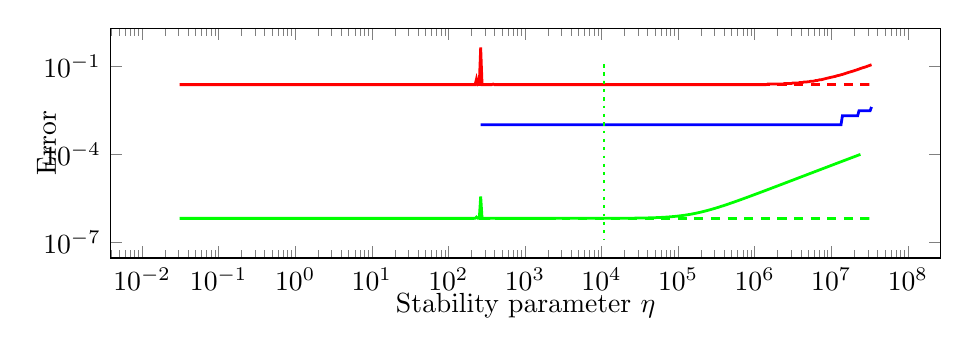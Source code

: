 \begin{tikzpicture}%
\begin{axis}[xmode=log,ymode=log,height=4.5cm,mark options={solid},xlabel={Stability parameter $\eta$},ylabel={Error},ylabel style={yshift=-0.4cm},xlabel style={yshift=0.2cm},width=1\textwidth]%
\addplot[color=green,line width=1pt,solid] coordinates {%
(0.031,6.514e-07)%
(0.033,6.514e-07)%
(0.034,6.514e-07)%
(0.036,6.514e-07)%
(0.037,6.514e-07)%
(0.038,6.514e-07)%
(0.04,6.514e-07)%
(0.042,6.514e-07)%
(0.044,6.514e-07)%
(0.045,6.514e-07)%
(0.047,6.514e-07)%
(0.049,6.514e-07)%
(0.052,6.514e-07)%
(0.054,6.514e-07)%
(0.056,6.514e-07)%
(0.058,6.514e-07)%
(0.061,6.514e-07)%
(0.063,6.514e-07)%
(0.066,6.514e-07)%
(0.069,6.514e-07)%
(0.072,6.514e-07)%
(0.075,6.514e-07)%
(0.078,6.514e-07)%
(0.082,6.514e-07)%
(0.085,6.514e-07)%
(0.089,6.514e-07)%
(0.092,6.514e-07)%
(0.096,6.514e-07)%
(0.1,6.514e-07)%
(0.105,6.514e-07)%
(0.109,6.514e-07)%
(0.114,6.514e-07)%
(0.119,6.514e-07)%
(0.124,6.514e-07)%
(0.129,6.514e-07)%
(0.134,6.514e-07)%
(0.14,6.514e-07)%
(0.146,6.514e-07)%
(0.152,6.514e-07)%
(0.159,6.514e-07)%
(0.165,6.514e-07)%
(0.172,6.514e-07)%
(0.18,6.514e-07)%
(0.188,6.514e-07)%
(0.196,6.514e-07)%
(0.204,6.514e-07)%
(0.212,6.514e-07)%
(0.221,6.514e-07)%
(0.231,6.514e-07)%
(0.241,6.514e-07)%
(0.251,6.514e-07)%
(0.262,6.514e-07)%
(0.273,6.514e-07)%
(0.284,6.514e-07)%
(0.297,6.514e-07)%
(0.309,6.514e-07)%
(0.322,6.514e-07)%
(0.336,6.514e-07)%
(0.35,6.514e-07)%
(0.365,6.514e-07)%
(0.381,6.514e-07)%
(0.397,6.514e-07)%
(0.414,6.514e-07)%
(0.432,6.514e-07)%
(0.45,6.514e-07)%
(0.469,6.514e-07)%
(0.489,6.514e-07)%
(0.51,6.514e-07)%
(0.532,6.514e-07)%
(0.554,6.514e-07)%
(0.578,6.514e-07)%
(0.602,6.514e-07)%
(0.628,6.514e-07)%
(0.655,6.514e-07)%
(0.683,6.514e-07)%
(0.712,6.514e-07)%
(0.742,6.514e-07)%
(0.773,6.514e-07)%
(0.806,6.514e-07)%
(0.841,6.514e-07)%
(0.876,6.514e-07)%
(0.914,6.514e-07)%
(0.953,6.514e-07)%
(0.993,6.514e-07)%
(1.035,6.514e-07)%
(1.079,6.514e-07)%
(1.125,6.514e-07)%
(1.173,6.514e-07)%
(1.223,6.514e-07)%
(1.275,6.514e-07)%
(1.33,6.514e-07)%
(1.386,6.514e-07)%
(1.445,6.514e-07)%
(1.507,6.514e-07)%
(1.571,6.514e-07)%
(1.637,6.514e-07)%
(1.707,6.514e-07)%
(1.78,6.514e-07)%
(1.855,6.514e-07)%
(1.934,6.514e-07)%
(2.017,6.514e-07)%
(2.102,6.514e-07)%
(2.192,6.514e-07)%
(2.285,6.514e-07)%
(2.382,6.514e-07)%
(2.484,6.514e-07)%
(2.59,6.514e-07)%
(2.7,6.514e-07)%
(2.815,6.514e-07)%
(2.934,6.514e-07)%
(3.059,6.514e-07)%
(3.189,6.514e-07)%
(3.325,6.514e-07)%
(3.467,6.514e-07)%
(3.614,6.514e-07)%
(3.768,6.514e-07)%
(3.928,6.514e-07)%
(4.096,6.514e-07)%
(4.27,6.514e-07)%
(4.452,6.514e-07)%
(4.641,6.514e-07)%
(4.838,6.514e-07)%
(5.044,6.514e-07)%
(5.259,6.514e-07)%
(5.483,6.514e-07)%
(5.716,6.514e-07)%
(5.959,6.514e-07)%
(6.213,6.514e-07)%
(6.477,6.514e-07)%
(6.753,6.514e-07)%
(7.04,6.514e-07)%
(7.34,6.514e-07)%
(7.652,6.514e-07)%
(7.978,6.514e-07)%
(8.317,6.514e-07)%
(8.671,6.514e-07)%
(9.04,6.514e-07)%
(9.425,6.514e-07)%
(9.826,6.514e-07)%
(10.244,6.514e-07)%
(10.68,6.514e-07)%
(11.134,6.514e-07)%
(11.608,6.514e-07)%
(12.102,6.514e-07)%
(12.617,6.514e-07)%
(13.154,6.514e-07)%
(13.714,6.514e-07)%
(14.297,6.514e-07)%
(14.906,6.514e-07)%
(15.54,6.514e-07)%
(16.201,6.514e-07)%
(16.891,6.514e-07)%
(17.609,6.514e-07)%
(18.359,6.514e-07)%
(19.14,6.514e-07)%
(19.955,6.514e-07)%
(20.804,6.514e-07)%
(21.689,6.514e-07)%
(22.612,6.514e-07)%
(23.574,6.514e-07)%
(24.577,6.514e-07)%
(25.623,6.514e-07)%
(26.713,6.514e-07)%
(27.85,6.514e-07)%
(29.035,6.514e-07)%
(30.27,6.514e-07)%
(31.559,6.514e-07)%
(32.901,6.514e-07)%
(34.301,6.514e-07)%
(35.761,6.514e-07)%
(37.283,6.514e-07)%
(38.869,6.515e-07)%
(40.523,6.515e-07)%
(42.248,6.515e-07)%
(44.045,6.515e-07)%
(45.92,6.515e-07)%
(47.874,6.515e-07)%
(49.911,6.515e-07)%
(52.035,6.515e-07)%
(54.249,6.515e-07)%
(56.557,6.515e-07)%
(58.964,6.515e-07)%
(61.473,6.515e-07)%
(64.089,6.515e-07)%
(66.816,6.515e-07)%
(69.659,6.515e-07)%
(72.623,6.515e-07)%
(75.714,6.515e-07)%
(78.936,6.515e-07)%
(82.295,6.515e-07)%
(85.796,6.515e-07)%
(89.447,6.515e-07)%
(93.253,6.515e-07)%
(97.222,6.515e-07)%
(101.359,6.515e-07)%
(105.672,6.515e-07)%
(110.168,6.515e-07)%
(114.856,6.515e-07)%
(119.744,6.515e-07)%
(124.839,6.515e-07)%
(130.151,6.515e-07)%
(135.69,6.515e-07)%
(141.464,6.515e-07)%
(147.484,6.515e-07)%
(153.759,6.515e-07)%
(160.302,6.515e-07)%
(167.123,6.515e-07)%
(174.235,6.515e-07)%
(181.649,6.515e-07)%
(189.379,6.515e-07)%
(197.437,6.515e-07)%
(205.839,6.515e-07)%
(214.598,6.516e-07)%
(223.729,6.521e-07)%
(233.25,7.257e-07)%
(243.175,6.528e-07)%
(253.523,6.542e-07)%
(264.311,3.652e-06)%
(275.558,6.529e-07)%
(287.284,6.519e-07)%
(299.508,6.527e-07)%
(312.253,6.524e-07)%
(325.539,6.515e-07)%
(339.392,6.514e-07)%
(353.834,6.518e-07)%
(368.893,6.521e-07)%
(384.589,6.524e-07)%
(400.954,6.523e-07)%
(418.016,6.516e-07)%
(435.805,6.515e-07)%
(454.349,6.515e-07)%
(473.683,6.515e-07)%
(493.84,6.515e-07)%
(514.854,6.515e-07)%
(536.762,6.515e-07)%
(559.6,6.515e-07)%
(583.414,6.515e-07)%
(608.24,6.515e-07)%
(634.122,6.515e-07)%
(661.107,6.515e-07)%
(689.238,6.515e-07)%
(718.566,6.515e-07)%
(749.142,6.515e-07)%
(781.021,6.515e-07)%
(814.256,6.515e-07)%
(848.906,6.515e-07)%
(885.027,6.515e-07)%
(922.688,6.515e-07)%
(961.952,6.515e-07)%
(1002.883,6.515e-07)%
(1045.558,6.515e-07)%
(1090.051,6.515e-07)%
(1136.435,6.515e-07)%
(1184.794,6.516e-07)%
(1235.21,6.516e-07)%
(1287.773,6.516e-07)%
(1342.57,6.516e-07)%
(1399.699,6.516e-07)%
(1459.261,6.516e-07)%
(1521.357,6.516e-07)%
(1586.093,6.516e-07)%
(1653.587,6.516e-07)%
(1723.952,6.516e-07)%
(1797.309,6.516e-07)%
(1873.789,6.516e-07)%
(1953.523,6.517e-07)%
(2036.653,6.517e-07)%
(2123.318,6.517e-07)%
(2213.67,6.517e-07)%
(2307.869,6.517e-07)%
(2406.074,6.517e-07)%
(2508.458,6.517e-07)%
(2615.2,6.518e-07)%
(2726.483,6.518e-07)%
(2842.502,6.518e-07)%
(2963.459,6.518e-07)%
(3089.562,6.518e-07)%
(3221.024,6.519e-07)%
(3358.08,6.519e-07)%
(3500.992,6.519e-07)%
(3649.952,6.519e-07)%
(3805.28,6.52e-07)%
(3967.2,6.52e-07)%
(4136.032,6.52e-07)%
(4312.032,6.521e-07)%
(4495.52,6.521e-07)%
(4686.816,6.522e-07)%
(4886.24,6.522e-07)%
(5094.176,6.523e-07)%
(5310.944,6.523e-07)%
(5536.928,6.524e-07)%
(5772.544,6.524e-07)%
(6018.176,6.525e-07)%
(6274.272,6.526e-07)%
(6541.248,6.526e-07)%
(6819.584,6.527e-07)%
(7109.792,6.528e-07)%
(7412.32,6.529e-07)%
(7727.744,6.53e-07)%
(8056.576,6.531e-07)%
(8399.424,6.532e-07)%
(8756.832,6.533e-07)%
(9129.44,6.534e-07)%
(9517.92,6.536e-07)%
(9922.944,6.537e-07)%
(10345.184,6.539e-07)%
(10785.408,6.54e-07)%
(11244.352,6.542e-07)%
(11722.848,6.544e-07)%
(12221.664,6.546e-07)%
(12741.728,6.548e-07)%
(13283.936,6.551e-07)%
(13849.216,6.553e-07)%
(14438.528,6.556e-07)%
(15052.928,6.559e-07)%
(15693.472,6.562e-07)%
(16361.248,6.566e-07)%
(17057.472,6.57e-07)%
(17783.328,6.574e-07)%
(18540.032,6.578e-07)%
(19328.96,6.583e-07)%
(20151.456,6.588e-07)%
(21008.96,6.593e-07)%
(21902.944,6.599e-07)%
(22834.976,6.606e-07)%
(23806.656,6.613e-07)%
(24819.712,6.62e-07)%
(25875.84,6.628e-07)%
(26976.928,6.637e-07)%
(28124.864,6.646e-07)%
(29321.664,6.656e-07)%
(30569.376,6.667e-07)%
(31870.176,6.679e-07)%
(33226.24,6.692e-07)%
(34640.32,6.706e-07)%
(36114.24,6.721e-07)%
(37650.88,6.737e-07)%
(39253.12,6.754e-07)%
(40923.52,6.773e-07)%
(42664.96,6.793e-07)%
(44480.32,6.815e-07)%
(46373.12,6.839e-07)%
(48346.56,6.864e-07)%
(50403.84,6.892e-07)%
(52548.48,6.921e-07)%
(54784.64,6.953e-07)%
(57115.84,6.988e-07)%
(59546.24,7.025e-07)%
(62080.0,7.065e-07)%
(64721.92,7.109e-07)%
(67475.84,7.155e-07)%
(70347.2,7.205e-07)%
(73340.48,7.26e-07)%
(76461.44,7.318e-07)%
(79715.2,7.38e-07)%
(83107.2,7.448e-07)%
(86643.52,7.52e-07)%
(90330.56,7.598e-07)%
(94174.4,7.681e-07)%
(98181.76,7.771e-07)%
(102359.68,7.867e-07)%
(106715.2,7.97e-07)%
(111256.32,8.08e-07)%
(115990.4,8.198e-07)%
(120926.08,8.324e-07)%
(126072.0,8.459e-07)%
(131436.8,8.603e-07)%
(137029.76,8.756e-07)%
(142860.48,8.92e-07)%
(148939.84,9.094e-07)%
(155277.44,9.28e-07)%
(161884.8,9.477e-07)%
(168773.44,9.687e-07)%
(175955.2,9.909e-07)%
(183442.56,1.015e-06)%
(191248.64,1.04e-06)%
(199386.88,1.066e-06)%
(207871.36,1.094e-06)%
(216716.8,1.124e-06)%
(225938.56,1.155e-06)%
(235552.96,1.189e-06)%
(245576.32,1.224e-06)%
(256026.24,1.26e-06)%
(266920.64,1.299e-06)%
(278279.04,1.34e-06)%
(290120.32,1.383e-06)%
(302465.92,1.429e-06)%
(315336.64,1.476e-06)%
(328755.2,1.527e-06)%
(342745.6,1.579e-06)%
(357328.0,1.635e-06)%
(372534.4,1.693e-06)%
(388387.2,1.753e-06)%
(404912.0,1.817e-06)%
(422144.0,1.884e-06)%
(440105.6,1.954e-06)%
(458835.2,2.027e-06)%
(478358.4,2.104e-06)%
(498713.6,2.185e-06)%
(519936.0,2.269e-06)%
(542060.8,2.357e-06)%
(565126.4,2.449e-06)%
(589174.4,2.545e-06)%
(614246.4,2.645e-06)%
(640384.0,2.75e-06)%
(667635.2,2.86e-06)%
(696044.8,2.975e-06)%
(725660.8,3.095e-06)%
(756540.8,3.22e-06)%
(788732.8,3.35e-06)%
(822297.6,3.487e-06)%
(857286.4,3.629e-06)%
(893766.4,3.778e-06)%
(931798.4,3.933e-06)%
(971449.6,4.095e-06)%
(1012787.2,4.264e-06)%
(1055884.8,4.44e-06)%
(1100816.0,4.624e-06)%
(1147657.6,4.816e-06)%
(1196492.8,5.016e-06)%
(1247408.0,5.225e-06)%
(1300486.4,5.443e-06)%
(1355827.2,5.67e-06)%
(1413520.0,5.907e-06)%
(1473670.4,6.154e-06)%
(1536377.6,6.412e-06)%
(1601756.8,6.681e-06)%
(1669913.6,6.962e-06)%
(1740972.8,7.254e-06)%
(1815056.0,7.559e-06)%
(1892291.2,7.877e-06)%
(1972812.8,8.208e-06)%
(2056761.6,8.554e-06)%
(2144284.8,8.914e-06)%
(2235529.6,9.29e-06)%
(2330656.0,9.682e-06)%
(2429830.4,1.009e-05)%
(2533228.8,1.052e-05)%
(2641024.0,1.096e-05)%
(2753404.8,1.142e-05)%
(2870569.6,1.191e-05)%
(2992720.0,1.241e-05)%
(3120067.2,1.293e-05)%
(3252832.0,1.348e-05)%
(3391264.0,1.405e-05)%
(3535552.0,1.464e-05)%
(3686016.0,1.526e-05)%
(3842848.0,1.591e-05)%
(4006368.0,1.658e-05)%
(4176864.0,1.728e-05)%
(4354592.0,1.801e-05)%
(4539904.0,1.877e-05)%
(4733088.0,1.957e-05)%
(4934496.0,2.039e-05)%
(5144448.0,2.126e-05)%
(5363360.0,2.215e-05)%
(5591584.0,2.309e-05)%
(5829536.0,2.407e-05)%
(6077600.0,2.508e-05)%
(6336224.0,2.614e-05)%
(6605856.0,2.725e-05)%
(6886944.0,2.84e-05)%
(7180000.0,2.96e-05)%
(7485536.0,3.085e-05)%
(7804064.0,3.215e-05)%
(8136128.0,3.351e-05)%
(8482336.0,3.492e-05)%
(8843296.0,3.639e-05)%
(9219584.0,3.793e-05)%
(9611904.0,3.953e-05)%
(10020928.0,4.119e-05)%
(10447360.0,4.293e-05)%
(10891904.0,4.474e-05)%
(11355392.0,4.662e-05)%
(11838592.0,4.858e-05)%
(12342368.0,5.063e-05)%
(12867552.0,5.276e-05)%
(13415104.0,5.498e-05)%
(13985952.0,5.729e-05)%
(14581088.0,5.969e-05)%
(15201568.0,6.22e-05)%
(15848416.0,6.481e-05)%
(16522816.0,6.753e-05)%
(17225888.0,7.036e-05)%
(17958912.0,7.331e-05)%
(18723104.0,7.638e-05)%
(19519840.0,7.957e-05)%
(20350432.0,8.29e-05)%
(21216416.0,8.637e-05)%
(22119232.0,8.998e-05)%
(23060448.0,9.373e-05)%
(24041728.0,9.764e-05)%
(25064768.0,0.0)%
(26131360.0,0.0)%
(27243328.0,0.0)%
(28402592.0,0.0)%
(29611200.0,0.0)%
(30871232.0,0.0)%
(32184960.0,0.0)%
(33554560.0,0.0)%
};%
%
%
\addplot[color=blue,line width=1pt,solid] coordinates {%
(0.031,0.0)%
(0.033,0.0)%
(0.034,0.0)%
(0.036,0.0)%
(0.037,0.0)%
(0.038,0.0)%
(0.04,0.0)%
(0.042,0.0)%
(0.044,0.0)%
(0.045,0.0)%
(0.047,0.0)%
(0.049,0.0)%
(0.052,0.0)%
(0.054,0.0)%
(0.056,0.0)%
(0.058,0.0)%
(0.061,0.0)%
(0.063,0.0)%
(0.066,0.0)%
(0.069,0.0)%
(0.072,0.0)%
(0.075,0.0)%
(0.078,0.0)%
(0.082,0.0)%
(0.085,0.0)%
(0.089,0.0)%
(0.092,0.0)%
(0.096,0.0)%
(0.1,0.0)%
(0.105,0.0)%
(0.109,0.0)%
(0.114,0.0)%
(0.119,0.0)%
(0.124,0.0)%
(0.129,0.0)%
(0.134,0.0)%
(0.14,0.0)%
(0.146,0.0)%
(0.152,0.0)%
(0.159,0.0)%
(0.165,0.0)%
(0.172,0.0)%
(0.18,0.0)%
(0.188,0.0)%
(0.196,0.0)%
(0.204,0.0)%
(0.212,0.0)%
(0.221,0.0)%
(0.231,0.0)%
(0.241,0.0)%
(0.251,0.0)%
(0.262,0.0)%
(0.273,0.0)%
(0.284,0.0)%
(0.297,0.0)%
(0.309,0.0)%
(0.322,0.0)%
(0.336,0.0)%
(0.35,0.0)%
(0.365,0.0)%
(0.381,0.0)%
(0.397,0.0)%
(0.414,0.0)%
(0.432,0.0)%
(0.45,0.0)%
(0.469,0.0)%
(0.489,0.0)%
(0.51,0.0)%
(0.532,0.0)%
(0.554,0.0)%
(0.578,0.0)%
(0.602,0.0)%
(0.628,0.0)%
(0.655,0.0)%
(0.683,0.0)%
(0.712,0.0)%
(0.742,0.0)%
(0.773,0.0)%
(0.806,0.0)%
(0.841,0.0)%
(0.876,0.0)%
(0.914,0.0)%
(0.953,0.0)%
(0.993,0.0)%
(1.035,0.0)%
(1.079,0.0)%
(1.125,0.0)%
(1.173,0.0)%
(1.223,0.0)%
(1.275,0.0)%
(1.33,0.0)%
(1.386,0.0)%
(1.445,0.0)%
(1.507,0.0)%
(1.571,0.0)%
(1.637,0.0)%
(1.707,0.0)%
(1.78,0.0)%
(1.855,0.0)%
(1.934,0.0)%
(2.017,0.0)%
(2.102,0.0)%
(2.192,0.0)%
(2.285,0.0)%
(2.382,0.0)%
(2.484,0.0)%
(2.59,0.0)%
(2.7,0.0)%
(2.815,0.0)%
(2.934,0.0)%
(3.059,0.0)%
(3.189,0.0)%
(3.325,0.0)%
(3.467,0.0)%
(3.614,0.0)%
(3.768,0.0)%
(3.928,0.0)%
(4.096,0.0)%
(4.27,0.0)%
(4.452,0.0)%
(4.641,0.0)%
(4.838,0.0)%
(5.044,0.0)%
(5.259,0.0)%
(5.483,0.0)%
(5.716,0.0)%
(5.959,0.0)%
(6.213,0.0)%
(6.477,0.0)%
(6.753,0.0)%
(7.04,0.0)%
(7.34,0.0)%
(7.652,0.0)%
(7.978,0.0)%
(8.317,0.0)%
(8.671,0.0)%
(9.04,0.0)%
(9.425,0.0)%
(9.826,0.0)%
(10.244,0.0)%
(10.68,0.0)%
(11.134,0.0)%
(11.608,0.0)%
(12.102,0.0)%
(12.617,0.0)%
(13.154,0.0)%
(13.714,0.0)%
(14.297,0.0)%
(14.906,0.0)%
(15.54,0.0)%
(16.201,0.0)%
(16.891,0.0)%
(17.609,0.0)%
(18.359,0.0)%
(19.14,0.0)%
(19.955,0.0)%
(20.804,0.0)%
(21.689,0.0)%
(22.612,0.0)%
(23.574,0.0)%
(24.577,0.0)%
(25.623,0.0)%
(26.713,0.0)%
(27.85,0.0)%
(29.035,0.0)%
(30.27,0.0)%
(31.559,0.0)%
(32.901,0.0)%
(34.301,0.0)%
(35.761,0.0)%
(37.283,0.0)%
(38.869,0.0)%
(40.523,0.0)%
(42.248,0.0)%
(44.045,0.0)%
(45.92,0.0)%
(47.874,0.0)%
(49.911,0.0)%
(52.035,0.0)%
(54.249,0.0)%
(56.557,0.0)%
(58.964,0.0)%
(61.473,0.0)%
(64.089,0.0)%
(66.816,0.0)%
(69.659,0.0)%
(72.623,0.0)%
(75.714,0.0)%
(78.936,0.0)%
(82.295,0.0)%
(85.796,0.0)%
(89.447,0.0)%
(93.253,0.0)%
(97.222,0.0)%
(101.359,0.0)%
(105.672,0.0)%
(110.168,0.0)%
(114.856,0.0)%
(119.744,0.0)%
(124.839,0.0)%
(130.151,0.0)%
(135.69,0.0)%
(141.464,0.0)%
(147.484,0.0)%
(153.759,0.0)%
(160.302,0.0)%
(167.123,0.0)%
(174.235,0.0)%
(181.649,0.0)%
(189.379,0.0)%
(197.437,0.0)%
(205.839,0.0)%
(214.598,0.0)%
(223.729,0.0)%
(233.25,0.0)%
(243.175,0.0)%
(253.523,0.0)%
(264.311,0.001)%
(275.558,0.0)%
(287.284,0.0)%
(299.508,0.0)%
(312.253,0.0)%
(325.539,0.0)%
(339.392,0.0)%
(353.834,0.0)%
(368.893,0.0)%
(384.589,0.0)%
(400.954,0.0)%
(418.016,0.0)%
(435.805,0.0)%
(454.349,0.0)%
(473.683,0.0)%
(493.84,0.0)%
(514.854,0.0)%
(536.762,0.0)%
(559.6,0.0)%
(583.414,0.0)%
(608.24,0.0)%
(634.122,0.0)%
(661.107,0.0)%
(689.238,0.0)%
(718.566,0.0)%
(749.142,0.0)%
(781.021,0.0)%
(814.256,0.0)%
(848.906,0.0)%
(885.027,0.0)%
(922.688,0.0)%
(961.952,0.0)%
(1002.883,0.0)%
(1045.558,0.0)%
(1090.051,0.0)%
(1136.435,0.0)%
(1184.794,0.0)%
(1235.21,0.0)%
(1287.773,0.0)%
(1342.57,0.0)%
(1399.699,0.0)%
(1459.261,0.0)%
(1521.357,0.0)%
(1586.093,0.0)%
(1653.587,0.0)%
(1723.952,0.0)%
(1797.309,0.0)%
(1873.789,0.0)%
(1953.523,0.0)%
(2036.653,0.0)%
(2123.318,0.0)%
(2213.67,0.0)%
(2307.869,0.0)%
(2406.074,0.0)%
(2508.458,0.0)%
(2615.2,0.0)%
(2726.483,0.0)%
(2842.502,0.0)%
(2963.459,0.0)%
(3089.562,0.0)%
(3221.024,0.0)%
(3358.08,0.0)%
(3500.992,0.0)%
(3649.952,0.0)%
(3805.28,0.0)%
(3967.2,0.0)%
(4136.032,0.0)%
(4312.032,0.0)%
(4495.52,0.0)%
(4686.816,0.0)%
(4886.24,0.0)%
(5094.176,0.0)%
(5310.944,0.0)%
(5536.928,0.0)%
(5772.544,0.0)%
(6018.176,0.0)%
(6274.272,0.0)%
(6541.248,0.0)%
(6819.584,0.0)%
(7109.792,0.0)%
(7412.32,0.0)%
(7727.744,0.0)%
(8056.576,0.0)%
(8399.424,0.0)%
(8756.832,0.0)%
(9129.44,0.0)%
(9517.92,0.0)%
(9922.944,0.0)%
(10345.184,0.0)%
(10785.408,0.0)%
(11244.352,0.0)%
(11722.848,0.0)%
(12221.664,0.0)%
(12741.728,0.0)%
(13283.936,0.0)%
(13849.216,0.0)%
(14438.528,0.0)%
(15052.928,0.0)%
(15693.472,0.0)%
(16361.248,0.0)%
(17057.472,0.0)%
(17783.328,0.0)%
(18540.032,0.0)%
(19328.96,0.0)%
(20151.456,0.0)%
(21008.96,0.0)%
(21902.944,0.0)%
(22834.976,0.0)%
(23806.656,0.0)%
(24819.712,0.0)%
(25875.84,0.0)%
(26976.928,0.0)%
(28124.864,0.0)%
(29321.664,0.0)%
(30569.376,0.0)%
(31870.176,0.0)%
(33226.24,0.0)%
(34640.32,0.0)%
(36114.24,0.0)%
(37650.88,0.0)%
(39253.12,0.0)%
(40923.52,0.0)%
(42664.96,0.0)%
(44480.32,0.0)%
(46373.12,0.0)%
(48346.56,0.0)%
(50403.84,0.0)%
(52548.48,0.0)%
(54784.64,0.0)%
(57115.84,0.0)%
(59546.24,0.0)%
(62080.0,0.0)%
(64721.92,0.0)%
(67475.84,0.0)%
(70347.2,0.0)%
(73340.48,0.0)%
(76461.44,0.0)%
(79715.2,0.0)%
(83107.2,0.0)%
(86643.52,0.0)%
(90330.56,0.0)%
(94174.4,0.0)%
(98181.76,0.0)%
(102359.68,0.0)%
(106715.2,0.0)%
(111256.32,0.0)%
(115990.4,0.0)%
(120926.08,0.0)%
(126072.0,0.0)%
(131436.8,0.0)%
(137029.76,0.0)%
(142860.48,0.0)%
(148939.84,0.0)%
(155277.44,0.0)%
(161884.8,0.0)%
(168773.44,0.0)%
(175955.2,0.0)%
(183442.56,0.0)%
(191248.64,0.0)%
(199386.88,0.0)%
(207871.36,0.0)%
(216716.8,0.0)%
(225938.56,0.0)%
(235552.96,0.0)%
(245576.32,0.0)%
(256026.24,0.0)%
(266920.64,0.0)%
(278279.04,0.0)%
(290120.32,0.0)%
(302465.92,0.0)%
(315336.64,0.0)%
(328755.2,0.0)%
(342745.6,0.0)%
(357328.0,0.0)%
(372534.4,0.0)%
(388387.2,0.0)%
(404912.0,0.0)%
(422144.0,0.0)%
(440105.6,0.0)%
(458835.2,0.0)%
(478358.4,0.0)%
(498713.6,0.0)%
(519936.0,0.0)%
(542060.8,0.0)%
(565126.4,0.0)%
(589174.4,0.0)%
(614246.4,0.0)%
(640384.0,0.0)%
(667635.2,0.0)%
(696044.8,0.0)%
(725660.8,0.0)%
(756540.8,0.0)%
(788732.8,0.0)%
(822297.6,0.0)%
(857286.4,0.0)%
(893766.4,0.0)%
(931798.4,0.0)%
(971449.6,0.0)%
(1012787.2,0.0)%
(1055884.8,0.0)%
(1100816.0,0.0)%
(1147657.6,0.0)%
(1196492.8,0.0)%
(1247408.0,0.0)%
(1300486.4,0.0)%
(1355827.2,0.0)%
(1413520.0,0.0)%
(1473670.4,0.0)%
(1536377.6,0.0)%
(1601756.8,0.0)%
(1669913.6,0.0)%
(1740972.8,0.0)%
(1815056.0,0.0)%
(1892291.2,0.0)%
(1972812.8,0.0)%
(2056761.6,0.0)%
(2144284.8,0.0)%
(2235529.6,0.0)%
(2330656.0,0.0)%
(2429830.4,0.0)%
(2533228.8,0.0)%
(2641024.0,0.0)%
(2753404.8,0.0)%
(2870569.6,0.0)%
(2992720.0,0.0)%
(3120067.2,0.0)%
(3252832.0,0.0)%
(3391264.0,0.0)%
(3535552.0,0.0)%
(3686016.0,0.0)%
(3842848.0,0.0)%
(4006368.0,0.0)%
(4176864.0,0.0)%
(4354592.0,0.001)%
(4539904.0,0.001)%
(4733088.0,0.001)%
(4934496.0,0.001)%
(5144448.0,0.001)%
(5363360.0,0.001)%
(5591584.0,0.001)%
(5829536.0,0.001)%
(6077600.0,0.001)%
(6336224.0,0.001)%
(6605856.0,0.001)%
(6886944.0,0.001)%
(7180000.0,0.001)%
(7485536.0,0.001)%
(7804064.0,0.001)%
(8136128.0,0.001)%
(8482336.0,0.001)%
(8843296.0,0.001)%
(9219584.0,0.001)%
(9611904.0,0.001)%
(10020928.0,0.001)%
(10447360.0,0.001)%
(10891904.0,0.001)%
(11355392.0,0.001)%
(11838592.0,0.001)%
(12342368.0,0.001)%
(12867552.0,0.001)%
(13415104.0,0.001)%
(13985952.0,0.002)%
(14581088.0,0.002)%
(15201568.0,0.002)%
(15848416.0,0.002)%
(16522816.0,0.002)%
(17225888.0,0.002)%
(17958912.0,0.002)%
(18723104.0,0.002)%
(19519840.0,0.002)%
(20350432.0,0.002)%
(21216416.0,0.002)%
(22119232.0,0.002)%
(23060448.0,0.003)%
(24041728.0,0.003)%
(25064768.0,0.003)%
(26131360.0,0.003)%
(27243328.0,0.003)%
(28402592.0,0.003)%
(29611200.0,0.003)%
(30871232.0,0.003)%
(32184960.0,0.003)%
(33554560.0,0.004)%
};%
%
%
\addplot[color=red,line width=1pt,solid] coordinates {%
(0.031,0.023)%
(0.033,0.023)%
(0.034,0.023)%
(0.036,0.023)%
(0.037,0.023)%
(0.038,0.023)%
(0.04,0.023)%
(0.042,0.023)%
(0.044,0.023)%
(0.045,0.023)%
(0.047,0.023)%
(0.049,0.023)%
(0.052,0.023)%
(0.054,0.023)%
(0.056,0.023)%
(0.058,0.023)%
(0.061,0.023)%
(0.063,0.023)%
(0.066,0.023)%
(0.069,0.023)%
(0.072,0.023)%
(0.075,0.023)%
(0.078,0.023)%
(0.082,0.023)%
(0.085,0.023)%
(0.089,0.023)%
(0.092,0.023)%
(0.096,0.023)%
(0.1,0.023)%
(0.105,0.023)%
(0.109,0.023)%
(0.114,0.023)%
(0.119,0.023)%
(0.124,0.023)%
(0.129,0.023)%
(0.134,0.023)%
(0.14,0.023)%
(0.146,0.023)%
(0.152,0.023)%
(0.159,0.023)%
(0.165,0.023)%
(0.172,0.023)%
(0.18,0.023)%
(0.188,0.023)%
(0.196,0.023)%
(0.204,0.023)%
(0.212,0.023)%
(0.221,0.023)%
(0.231,0.023)%
(0.241,0.023)%
(0.251,0.023)%
(0.262,0.023)%
(0.273,0.023)%
(0.284,0.023)%
(0.297,0.023)%
(0.309,0.023)%
(0.322,0.023)%
(0.336,0.023)%
(0.35,0.023)%
(0.365,0.023)%
(0.381,0.023)%
(0.397,0.023)%
(0.414,0.023)%
(0.432,0.023)%
(0.45,0.023)%
(0.469,0.023)%
(0.489,0.023)%
(0.51,0.023)%
(0.532,0.023)%
(0.554,0.023)%
(0.578,0.023)%
(0.602,0.023)%
(0.628,0.023)%
(0.655,0.023)%
(0.683,0.023)%
(0.712,0.023)%
(0.742,0.023)%
(0.773,0.023)%
(0.806,0.023)%
(0.841,0.023)%
(0.876,0.023)%
(0.914,0.023)%
(0.953,0.023)%
(0.993,0.023)%
(1.035,0.023)%
(1.079,0.023)%
(1.125,0.023)%
(1.173,0.023)%
(1.223,0.023)%
(1.275,0.023)%
(1.33,0.023)%
(1.386,0.023)%
(1.445,0.023)%
(1.507,0.023)%
(1.571,0.023)%
(1.637,0.023)%
(1.707,0.023)%
(1.78,0.023)%
(1.855,0.023)%
(1.934,0.023)%
(2.017,0.023)%
(2.102,0.023)%
(2.192,0.023)%
(2.285,0.023)%
(2.382,0.023)%
(2.484,0.023)%
(2.59,0.023)%
(2.7,0.023)%
(2.815,0.023)%
(2.934,0.023)%
(3.059,0.023)%
(3.189,0.023)%
(3.325,0.023)%
(3.467,0.023)%
(3.614,0.023)%
(3.768,0.023)%
(3.928,0.023)%
(4.096,0.023)%
(4.27,0.023)%
(4.452,0.023)%
(4.641,0.023)%
(4.838,0.023)%
(5.044,0.023)%
(5.259,0.023)%
(5.483,0.023)%
(5.716,0.023)%
(5.959,0.023)%
(6.213,0.023)%
(6.477,0.023)%
(6.753,0.023)%
(7.04,0.023)%
(7.34,0.023)%
(7.652,0.023)%
(7.978,0.023)%
(8.317,0.023)%
(8.671,0.023)%
(9.04,0.023)%
(9.425,0.023)%
(9.826,0.023)%
(10.244,0.023)%
(10.68,0.023)%
(11.134,0.023)%
(11.608,0.023)%
(12.102,0.023)%
(12.617,0.023)%
(13.154,0.023)%
(13.714,0.023)%
(14.297,0.023)%
(14.906,0.023)%
(15.54,0.023)%
(16.201,0.023)%
(16.891,0.023)%
(17.609,0.023)%
(18.359,0.023)%
(19.14,0.023)%
(19.955,0.023)%
(20.804,0.023)%
(21.689,0.023)%
(22.612,0.023)%
(23.574,0.023)%
(24.577,0.023)%
(25.623,0.023)%
(26.713,0.023)%
(27.85,0.023)%
(29.035,0.023)%
(30.27,0.023)%
(31.559,0.023)%
(32.901,0.023)%
(34.301,0.023)%
(35.761,0.023)%
(37.283,0.023)%
(38.869,0.023)%
(40.523,0.023)%
(42.248,0.023)%
(44.045,0.023)%
(45.92,0.023)%
(47.874,0.023)%
(49.911,0.023)%
(52.035,0.023)%
(54.249,0.023)%
(56.557,0.023)%
(58.964,0.023)%
(61.473,0.023)%
(64.089,0.023)%
(66.816,0.023)%
(69.659,0.023)%
(72.623,0.023)%
(75.714,0.023)%
(78.936,0.023)%
(82.295,0.023)%
(85.796,0.023)%
(89.447,0.023)%
(93.253,0.023)%
(97.222,0.023)%
(101.359,0.023)%
(105.672,0.023)%
(110.168,0.023)%
(114.856,0.023)%
(119.744,0.023)%
(124.839,0.023)%
(130.151,0.023)%
(135.69,0.023)%
(141.464,0.023)%
(147.484,0.023)%
(153.759,0.023)%
(160.302,0.023)%
(167.123,0.023)%
(174.235,0.023)%
(181.649,0.023)%
(189.379,0.023)%
(197.437,0.023)%
(205.839,0.023)%
(214.598,0.023)%
(223.729,0.023)%
(233.25,0.036)%
(243.175,0.023)%
(253.523,0.024)%
(264.311,0.425)%
(275.558,0.023)%
(287.284,0.023)%
(299.508,0.023)%
(312.253,0.023)%
(325.539,0.023)%
(339.392,0.023)%
(353.834,0.023)%
(368.893,0.023)%
(384.589,0.024)%
(400.954,0.023)%
(418.016,0.023)%
(435.805,0.023)%
(454.349,0.023)%
(473.683,0.023)%
(493.84,0.023)%
(514.854,0.023)%
(536.762,0.023)%
(559.6,0.023)%
(583.414,0.023)%
(608.24,0.023)%
(634.122,0.023)%
(661.107,0.023)%
(689.238,0.023)%
(718.566,0.023)%
(749.142,0.023)%
(781.021,0.023)%
(814.256,0.023)%
(848.906,0.023)%
(885.027,0.023)%
(922.688,0.023)%
(961.952,0.023)%
(1002.883,0.023)%
(1045.558,0.023)%
(1090.051,0.023)%
(1136.435,0.023)%
(1184.794,0.023)%
(1235.21,0.023)%
(1287.773,0.023)%
(1342.57,0.023)%
(1399.699,0.023)%
(1459.261,0.023)%
(1521.357,0.023)%
(1586.093,0.023)%
(1653.587,0.023)%
(1723.952,0.023)%
(1797.309,0.023)%
(1873.789,0.023)%
(1953.523,0.023)%
(2036.653,0.023)%
(2123.318,0.023)%
(2213.67,0.023)%
(2307.869,0.023)%
(2406.074,0.023)%
(2508.458,0.023)%
(2615.2,0.023)%
(2726.483,0.023)%
(2842.502,0.023)%
(2963.459,0.023)%
(3089.562,0.023)%
(3221.024,0.023)%
(3358.08,0.023)%
(3500.992,0.023)%
(3649.952,0.023)%
(3805.28,0.023)%
(3967.2,0.023)%
(4136.032,0.023)%
(4312.032,0.023)%
(4495.52,0.023)%
(4686.816,0.023)%
(4886.24,0.023)%
(5094.176,0.023)%
(5310.944,0.023)%
(5536.928,0.023)%
(5772.544,0.023)%
(6018.176,0.023)%
(6274.272,0.023)%
(6541.248,0.023)%
(6819.584,0.023)%
(7109.792,0.023)%
(7412.32,0.023)%
(7727.744,0.023)%
(8056.576,0.023)%
(8399.424,0.023)%
(8756.832,0.023)%
(9129.44,0.023)%
(9517.92,0.023)%
(9922.944,0.023)%
(10345.184,0.023)%
(10785.408,0.023)%
(11244.352,0.023)%
(11722.848,0.023)%
(12221.664,0.023)%
(12741.728,0.023)%
(13283.936,0.023)%
(13849.216,0.023)%
(14438.528,0.023)%
(15052.928,0.023)%
(15693.472,0.023)%
(16361.248,0.023)%
(17057.472,0.023)%
(17783.328,0.023)%
(18540.032,0.023)%
(19328.96,0.023)%
(20151.456,0.023)%
(21008.96,0.023)%
(21902.944,0.023)%
(22834.976,0.023)%
(23806.656,0.023)%
(24819.712,0.023)%
(25875.84,0.023)%
(26976.928,0.023)%
(28124.864,0.023)%
(29321.664,0.023)%
(30569.376,0.023)%
(31870.176,0.023)%
(33226.24,0.023)%
(34640.32,0.023)%
(36114.24,0.023)%
(37650.88,0.023)%
(39253.12,0.023)%
(40923.52,0.023)%
(42664.96,0.023)%
(44480.32,0.023)%
(46373.12,0.023)%
(48346.56,0.023)%
(50403.84,0.023)%
(52548.48,0.023)%
(54784.64,0.023)%
(57115.84,0.023)%
(59546.24,0.023)%
(62080.0,0.023)%
(64721.92,0.023)%
(67475.84,0.023)%
(70347.2,0.023)%
(73340.48,0.023)%
(76461.44,0.023)%
(79715.2,0.023)%
(83107.2,0.023)%
(86643.52,0.023)%
(90330.56,0.023)%
(94174.4,0.023)%
(98181.76,0.023)%
(102359.68,0.023)%
(106715.2,0.023)%
(111256.32,0.023)%
(115990.4,0.023)%
(120926.08,0.023)%
(126072.0,0.023)%
(131436.8,0.023)%
(137029.76,0.023)%
(142860.48,0.023)%
(148939.84,0.023)%
(155277.44,0.023)%
(161884.8,0.023)%
(168773.44,0.023)%
(175955.2,0.023)%
(183442.56,0.023)%
(191248.64,0.023)%
(199386.88,0.023)%
(207871.36,0.023)%
(216716.8,0.023)%
(225938.56,0.023)%
(235552.96,0.023)%
(245576.32,0.023)%
(256026.24,0.023)%
(266920.64,0.023)%
(278279.04,0.023)%
(290120.32,0.023)%
(302465.92,0.023)%
(315336.64,0.023)%
(328755.2,0.023)%
(342745.6,0.023)%
(357328.0,0.023)%
(372534.4,0.023)%
(388387.2,0.023)%
(404912.0,0.023)%
(422144.0,0.023)%
(440105.6,0.023)%
(458835.2,0.023)%
(478358.4,0.023)%
(498713.6,0.023)%
(519936.0,0.023)%
(542060.8,0.023)%
(565126.4,0.023)%
(589174.4,0.023)%
(614246.4,0.023)%
(640384.0,0.023)%
(667635.2,0.023)%
(696044.8,0.023)%
(725660.8,0.023)%
(756540.8,0.023)%
(788732.8,0.023)%
(822297.6,0.023)%
(857286.4,0.023)%
(893766.4,0.023)%
(931798.4,0.023)%
(971449.6,0.023)%
(1012787.2,0.023)%
(1055884.8,0.023)%
(1100816.0,0.023)%
(1147657.6,0.023)%
(1196492.8,0.023)%
(1247408.0,0.023)%
(1300486.4,0.023)%
(1355827.2,0.023)%
(1413520.0,0.023)%
(1473670.4,0.024)%
(1536377.6,0.024)%
(1601756.8,0.024)%
(1669913.6,0.024)%
(1740972.8,0.024)%
(1815056.0,0.024)%
(1892291.2,0.024)%
(1972812.8,0.024)%
(2056761.6,0.024)%
(2144284.8,0.024)%
(2235529.6,0.024)%
(2330656.0,0.024)%
(2429830.4,0.025)%
(2533228.8,0.025)%
(2641024.0,0.025)%
(2753404.8,0.025)%
(2870569.6,0.025)%
(2992720.0,0.025)%
(3120067.2,0.026)%
(3252832.0,0.026)%
(3391264.0,0.026)%
(3535552.0,0.026)%
(3686016.0,0.026)%
(3842848.0,0.027)%
(4006368.0,0.027)%
(4176864.0,0.027)%
(4354592.0,0.028)%
(4539904.0,0.028)%
(4733088.0,0.028)%
(4934496.0,0.029)%
(5144448.0,0.029)%
(5363360.0,0.03)%
(5591584.0,0.03)%
(5829536.0,0.03)%
(6077600.0,0.031)%
(6336224.0,0.032)%
(6605856.0,0.032)%
(6886944.0,0.033)%
(7180000.0,0.034)%
(7485536.0,0.034)%
(7804064.0,0.035)%
(8136128.0,0.036)%
(8482336.0,0.037)%
(8843296.0,0.038)%
(9219584.0,0.039)%
(9611904.0,0.04)%
(10020928.0,0.041)%
(10447360.0,0.042)%
(10891904.0,0.043)%
(11355392.0,0.044)%
(11838592.0,0.046)%
(12342368.0,0.047)%
(12867552.0,0.048)%
(13415104.0,0.05)%
(13985952.0,0.051)%
(14581088.0,0.053)%
(15201568.0,0.055)%
(15848416.0,0.057)%
(16522816.0,0.059)%
(17225888.0,0.061)%
(17958912.0,0.063)%
(18723104.0,0.065)%
(19519840.0,0.067)%
(20350432.0,0.07)%
(21216416.0,0.072)%
(22119232.0,0.075)%
(23060448.0,0.078)%
(24041728.0,0.081)%
(25064768.0,0.084)%
(26131360.0,0.087)%
(27243328.0,0.09)%
(28402592.0,0.093)%
(29611200.0,0.097)%
(30871232.0,0.101)%
(32184960.0,0.105)%
(33554560.0,0.109)%
};%
%
%
\addplot[color=green,line width=1pt,dashed] coordinates {%
(0.031,6.537e-07)%
(0.033,6.537e-07)%
(0.034,6.537e-07)%
(0.036,6.537e-07)%
(0.037,6.537e-07)%
(0.038,6.537e-07)%
(0.04,6.537e-07)%
(0.042,6.537e-07)%
(0.044,6.537e-07)%
(0.045,6.537e-07)%
(0.047,6.537e-07)%
(0.049,6.537e-07)%
(0.052,6.537e-07)%
(0.054,6.537e-07)%
(0.056,6.537e-07)%
(0.058,6.537e-07)%
(0.061,6.537e-07)%
(0.063,6.537e-07)%
(0.066,6.537e-07)%
(0.069,6.537e-07)%
(0.072,6.537e-07)%
(0.075,6.537e-07)%
(0.078,6.537e-07)%
(0.082,6.537e-07)%
(0.085,6.537e-07)%
(0.089,6.537e-07)%
(0.092,6.537e-07)%
(0.096,6.537e-07)%
(0.1,6.537e-07)%
(0.105,6.537e-07)%
(0.109,6.537e-07)%
(0.114,6.537e-07)%
(0.119,6.537e-07)%
(0.124,6.537e-07)%
(0.129,6.537e-07)%
(0.134,6.537e-07)%
(0.14,6.537e-07)%
(0.146,6.537e-07)%
(0.152,6.537e-07)%
(0.159,6.537e-07)%
(0.165,6.537e-07)%
(0.172,6.537e-07)%
(0.18,6.537e-07)%
(0.188,6.537e-07)%
(0.196,6.537e-07)%
(0.204,6.537e-07)%
(0.212,6.537e-07)%
(0.221,6.537e-07)%
(0.231,6.537e-07)%
(0.241,6.537e-07)%
(0.251,6.537e-07)%
(0.262,6.537e-07)%
(0.273,6.537e-07)%
(0.284,6.537e-07)%
(0.297,6.537e-07)%
(0.309,6.537e-07)%
(0.322,6.537e-07)%
(0.336,6.537e-07)%
(0.35,6.537e-07)%
(0.365,6.537e-07)%
(0.381,6.537e-07)%
(0.397,6.537e-07)%
(0.414,6.537e-07)%
(0.432,6.537e-07)%
(0.45,6.537e-07)%
(0.469,6.537e-07)%
(0.489,6.537e-07)%
(0.51,6.537e-07)%
(0.532,6.537e-07)%
(0.554,6.537e-07)%
(0.578,6.537e-07)%
(0.602,6.537e-07)%
(0.628,6.537e-07)%
(0.655,6.537e-07)%
(0.683,6.537e-07)%
(0.712,6.537e-07)%
(0.742,6.537e-07)%
(0.773,6.537e-07)%
(0.806,6.537e-07)%
(0.841,6.537e-07)%
(0.876,6.537e-07)%
(0.914,6.537e-07)%
(0.953,6.537e-07)%
(0.993,6.537e-07)%
(1.035,6.537e-07)%
(1.079,6.537e-07)%
(1.125,6.537e-07)%
(1.173,6.537e-07)%
(1.223,6.537e-07)%
(1.275,6.537e-07)%
(1.33,6.537e-07)%
(1.386,6.537e-07)%
(1.445,6.537e-07)%
(1.507,6.537e-07)%
(1.571,6.537e-07)%
(1.637,6.537e-07)%
(1.707,6.537e-07)%
(1.78,6.537e-07)%
(1.855,6.537e-07)%
(1.934,6.537e-07)%
(2.017,6.537e-07)%
(2.102,6.537e-07)%
(2.192,6.537e-07)%
(2.285,6.537e-07)%
(2.382,6.537e-07)%
(2.484,6.537e-07)%
(2.59,6.537e-07)%
(2.7,6.537e-07)%
(2.815,6.537e-07)%
(2.934,6.537e-07)%
(3.059,6.537e-07)%
(3.189,6.537e-07)%
(3.325,6.537e-07)%
(3.467,6.537e-07)%
(3.614,6.537e-07)%
(3.768,6.537e-07)%
(3.928,6.537e-07)%
(4.096,6.537e-07)%
(4.27,6.537e-07)%
(4.452,6.537e-07)%
(4.641,6.537e-07)%
(4.838,6.537e-07)%
(5.044,6.537e-07)%
(5.259,6.537e-07)%
(5.483,6.537e-07)%
(5.716,6.537e-07)%
(5.959,6.537e-07)%
(6.213,6.537e-07)%
(6.477,6.537e-07)%
(6.753,6.537e-07)%
(7.04,6.537e-07)%
(7.34,6.537e-07)%
(7.652,6.537e-07)%
(7.978,6.537e-07)%
(8.317,6.537e-07)%
(8.671,6.537e-07)%
(9.04,6.537e-07)%
(9.425,6.537e-07)%
(9.826,6.537e-07)%
(10.244,6.537e-07)%
(10.68,6.537e-07)%
(11.134,6.537e-07)%
(11.608,6.537e-07)%
(12.102,6.537e-07)%
(12.617,6.537e-07)%
(13.154,6.537e-07)%
(13.714,6.537e-07)%
(14.297,6.537e-07)%
(14.906,6.537e-07)%
(15.54,6.537e-07)%
(16.201,6.537e-07)%
(16.891,6.537e-07)%
(17.609,6.537e-07)%
(18.359,6.537e-07)%
(19.14,6.537e-07)%
(19.955,6.537e-07)%
(20.804,6.537e-07)%
(21.689,6.537e-07)%
(22.612,6.537e-07)%
(23.574,6.537e-07)%
(24.577,6.537e-07)%
(25.623,6.537e-07)%
(26.713,6.537e-07)%
(27.85,6.537e-07)%
(29.035,6.537e-07)%
(30.27,6.537e-07)%
(31.559,6.537e-07)%
(32.901,6.537e-07)%
(34.301,6.537e-07)%
(35.761,6.537e-07)%
(37.283,6.537e-07)%
(38.869,6.537e-07)%
(40.523,6.537e-07)%
(42.248,6.537e-07)%
(44.045,6.537e-07)%
(45.92,6.537e-07)%
(47.874,6.537e-07)%
(49.911,6.537e-07)%
(52.035,6.537e-07)%
(54.249,6.537e-07)%
(56.557,6.537e-07)%
(58.964,6.537e-07)%
(61.473,6.537e-07)%
(64.089,6.537e-07)%
(66.816,6.537e-07)%
(69.659,6.537e-07)%
(72.623,6.537e-07)%
(75.714,6.537e-07)%
(78.936,6.537e-07)%
(82.295,6.537e-07)%
(85.796,6.537e-07)%
(89.447,6.537e-07)%
(93.253,6.537e-07)%
(97.222,6.537e-07)%
(101.359,6.537e-07)%
(105.672,6.537e-07)%
(110.168,6.537e-07)%
(114.856,6.537e-07)%
(119.744,6.537e-07)%
(124.839,6.537e-07)%
(130.151,6.537e-07)%
(135.69,6.537e-07)%
(141.464,6.537e-07)%
(147.484,6.537e-07)%
(153.759,6.537e-07)%
(160.302,6.537e-07)%
(167.123,6.537e-07)%
(174.235,6.537e-07)%
(181.649,6.537e-07)%
(189.379,6.537e-07)%
(197.437,6.537e-07)%
(205.839,6.537e-07)%
(214.598,6.537e-07)%
(223.729,6.537e-07)%
(233.25,6.537e-07)%
(243.175,6.537e-07)%
(253.523,6.537e-07)%
(264.311,6.537e-07)%
(275.558,6.537e-07)%
(287.284,6.537e-07)%
(299.508,6.537e-07)%
(312.253,6.537e-07)%
(325.539,6.537e-07)%
(339.392,6.537e-07)%
(353.834,6.537e-07)%
(368.893,6.537e-07)%
(384.589,6.537e-07)%
(400.954,6.537e-07)%
(418.016,6.537e-07)%
(435.805,6.537e-07)%
(454.349,6.537e-07)%
(473.683,6.537e-07)%
(493.84,6.537e-07)%
(514.854,6.537e-07)%
(536.762,6.537e-07)%
(559.6,6.537e-07)%
(583.414,6.537e-07)%
(608.24,6.537e-07)%
(634.122,6.537e-07)%
(661.107,6.537e-07)%
(689.238,6.537e-07)%
(718.566,6.537e-07)%
(749.142,6.537e-07)%
(781.021,6.537e-07)%
(814.256,6.537e-07)%
(848.906,6.537e-07)%
(885.027,6.537e-07)%
(922.688,6.537e-07)%
(961.952,6.537e-07)%
(1002.883,6.537e-07)%
(1045.558,6.537e-07)%
(1090.051,6.537e-07)%
(1136.435,6.537e-07)%
(1184.794,6.537e-07)%
(1235.21,6.537e-07)%
(1287.773,6.537e-07)%
(1342.57,6.537e-07)%
(1399.699,6.537e-07)%
(1459.261,6.537e-07)%
(1521.357,6.537e-07)%
(1586.093,6.537e-07)%
(1653.587,6.537e-07)%
(1723.952,6.537e-07)%
(1797.309,6.537e-07)%
(1873.789,6.537e-07)%
(1953.523,6.537e-07)%
(2036.653,6.537e-07)%
(2123.318,6.537e-07)%
(2213.67,6.537e-07)%
(2307.869,6.537e-07)%
(2406.074,6.537e-07)%
(2508.458,6.537e-07)%
(2615.2,6.537e-07)%
(2726.483,6.537e-07)%
(2842.502,6.537e-07)%
(2963.459,6.537e-07)%
(3089.562,6.537e-07)%
(3221.024,6.537e-07)%
(3358.08,6.537e-07)%
(3500.992,6.537e-07)%
(3649.952,6.537e-07)%
(3805.28,6.537e-07)%
(3967.2,6.537e-07)%
(4136.032,6.537e-07)%
(4312.032,6.537e-07)%
(4495.52,6.537e-07)%
(4686.816,6.537e-07)%
(4886.24,6.537e-07)%
(5094.176,6.537e-07)%
(5310.944,6.537e-07)%
(5536.928,6.537e-07)%
(5772.544,6.537e-07)%
(6018.176,6.537e-07)%
(6274.272,6.537e-07)%
(6541.248,6.537e-07)%
(6819.584,6.537e-07)%
(7109.792,6.537e-07)%
(7412.32,6.537e-07)%
(7727.744,6.537e-07)%
(8056.576,6.537e-07)%
(8399.424,6.537e-07)%
(8756.832,6.537e-07)%
(9129.44,6.537e-07)%
(9517.92,6.537e-07)%
(9922.944,6.537e-07)%
(10345.184,6.537e-07)%
(10785.408,6.537e-07)%
(11244.352,6.537e-07)%
(11722.848,6.537e-07)%
(12221.664,6.537e-07)%
(12741.728,6.537e-07)%
(13283.936,6.537e-07)%
(13849.216,6.537e-07)%
(14438.528,6.537e-07)%
(15052.928,6.537e-07)%
(15693.472,6.537e-07)%
(16361.248,6.537e-07)%
(17057.472,6.537e-07)%
(17783.328,6.537e-07)%
(18540.032,6.537e-07)%
(19328.96,6.537e-07)%
(20151.456,6.537e-07)%
(21008.96,6.537e-07)%
(21902.944,6.537e-07)%
(22834.976,6.537e-07)%
(23806.656,6.537e-07)%
(24819.712,6.537e-07)%
(25875.84,6.537e-07)%
(26976.928,6.537e-07)%
(28124.864,6.537e-07)%
(29321.664,6.537e-07)%
(30569.376,6.537e-07)%
(31870.176,6.537e-07)%
(33226.24,6.537e-07)%
(34640.32,6.537e-07)%
(36114.24,6.537e-07)%
(37650.88,6.537e-07)%
(39253.12,6.537e-07)%
(40923.52,6.537e-07)%
(42664.96,6.537e-07)%
(44480.32,6.537e-07)%
(46373.12,6.537e-07)%
(48346.56,6.537e-07)%
(50403.84,6.537e-07)%
(52548.48,6.537e-07)%
(54784.64,6.537e-07)%
(57115.84,6.537e-07)%
(59546.24,6.537e-07)%
(62080.0,6.537e-07)%
(64721.92,6.537e-07)%
(67475.84,6.537e-07)%
(70347.2,6.537e-07)%
(73340.48,6.537e-07)%
(76461.44,6.537e-07)%
(79715.2,6.537e-07)%
(83107.2,6.537e-07)%
(86643.52,6.537e-07)%
(90330.56,6.537e-07)%
(94174.4,6.537e-07)%
(98181.76,6.537e-07)%
(102359.68,6.537e-07)%
(106715.2,6.537e-07)%
(111256.32,6.537e-07)%
(115990.4,6.537e-07)%
(120926.08,6.537e-07)%
(126072.0,6.537e-07)%
(131436.8,6.537e-07)%
(137029.76,6.537e-07)%
(142860.48,6.537e-07)%
(148939.84,6.537e-07)%
(155277.44,6.537e-07)%
(161884.8,6.537e-07)%
(168773.44,6.537e-07)%
(175955.2,6.537e-07)%
(183442.56,6.537e-07)%
(191248.64,6.537e-07)%
(199386.88,6.537e-07)%
(207871.36,6.537e-07)%
(216716.8,6.537e-07)%
(225938.56,6.537e-07)%
(235552.96,6.537e-07)%
(245576.32,6.537e-07)%
(256026.24,6.537e-07)%
(266920.64,6.537e-07)%
(278279.04,6.537e-07)%
(290120.32,6.537e-07)%
(302465.92,6.537e-07)%
(315336.64,6.537e-07)%
(328755.2,6.537e-07)%
(342745.6,6.537e-07)%
(357328.0,6.537e-07)%
(372534.4,6.537e-07)%
(388387.2,6.537e-07)%
(404912.0,6.537e-07)%
(422144.0,6.537e-07)%
(440105.6,6.537e-07)%
(458835.2,6.537e-07)%
(478358.4,6.537e-07)%
(498713.6,6.537e-07)%
(519936.0,6.537e-07)%
(542060.8,6.537e-07)%
(565126.4,6.537e-07)%
(589174.4,6.537e-07)%
(614246.4,6.537e-07)%
(640384.0,6.537e-07)%
(667635.2,6.537e-07)%
(696044.8,6.537e-07)%
(725660.8,6.537e-07)%
(756540.8,6.537e-07)%
(788732.8,6.537e-07)%
(822297.6,6.537e-07)%
(857286.4,6.537e-07)%
(893766.4,6.537e-07)%
(931798.4,6.537e-07)%
(971449.6,6.537e-07)%
(1012787.2,6.537e-07)%
(1055884.8,6.537e-07)%
(1100816.0,6.537e-07)%
(1147657.6,6.537e-07)%
(1196492.8,6.537e-07)%
(1247408.0,6.537e-07)%
(1300486.4,6.537e-07)%
(1355827.2,6.537e-07)%
(1413520.0,6.537e-07)%
(1473670.4,6.537e-07)%
(1536377.6,6.537e-07)%
(1601756.8,6.537e-07)%
(1669913.6,6.537e-07)%
(1740972.8,6.537e-07)%
(1815056.0,6.537e-07)%
(1892291.2,6.537e-07)%
(1972812.8,6.537e-07)%
(2056761.6,6.537e-07)%
(2144284.8,6.537e-07)%
(2235529.6,6.537e-07)%
(2330656.0,6.537e-07)%
(2429830.4,6.537e-07)%
(2533228.8,6.537e-07)%
(2641024.0,6.537e-07)%
(2753404.8,6.537e-07)%
(2870569.6,6.537e-07)%
(2992720.0,6.537e-07)%
(3120067.2,6.537e-07)%
(3252832.0,6.537e-07)%
(3391264.0,6.537e-07)%
(3535552.0,6.537e-07)%
(3686016.0,6.537e-07)%
(3842848.0,6.537e-07)%
(4006368.0,6.537e-07)%
(4176864.0,6.537e-07)%
(4354592.0,6.537e-07)%
(4539904.0,6.537e-07)%
(4733088.0,6.537e-07)%
(4934496.0,6.537e-07)%
(5144448.0,6.537e-07)%
(5363360.0,6.537e-07)%
(5591584.0,6.537e-07)%
(5829536.0,6.537e-07)%
(6077600.0,6.537e-07)%
(6336224.0,6.537e-07)%
(6605856.0,6.537e-07)%
(6886944.0,6.537e-07)%
(7180000.0,6.537e-07)%
(7485536.0,6.537e-07)%
(7804064.0,6.537e-07)%
(8136128.0,6.537e-07)%
(8482336.0,6.537e-07)%
(8843296.0,6.537e-07)%
(9219584.0,6.537e-07)%
(9611904.0,6.537e-07)%
(10020928.0,6.537e-07)%
(10447360.0,6.537e-07)%
(10891904.0,6.537e-07)%
(11355392.0,6.537e-07)%
(11838592.0,6.537e-07)%
(12342368.0,6.537e-07)%
(12867552.0,6.537e-07)%
(13415104.0,6.537e-07)%
(13985952.0,6.537e-07)%
(14581088.0,6.537e-07)%
(15201568.0,6.537e-07)%
(15848416.0,6.537e-07)%
(16522816.0,6.537e-07)%
(17225888.0,6.537e-07)%
(17958912.0,6.537e-07)%
(18723104.0,6.537e-07)%
(19519840.0,6.537e-07)%
(20350432.0,6.537e-07)%
(21216416.0,6.537e-07)%
(22119232.0,6.537e-07)%
(23060448.0,6.537e-07)%
(24041728.0,6.537e-07)%
(25064768.0,6.537e-07)%
(26131360.0,6.537e-07)%
(27243328.0,6.537e-07)%
(28402592.0,6.537e-07)%
(29611200.0,6.537e-07)%
(30871232.0,6.537e-07)%
(32184960.0,6.537e-07)%
(33554560.0,6.537e-07)%
};%
%
%
\addplot[color=blue,line width=1pt,dashed] coordinates {%
(0.031,0.0)%
(0.033,0.0)%
(0.034,0.0)%
(0.036,0.0)%
(0.037,0.0)%
(0.038,0.0)%
(0.04,0.0)%
(0.042,0.0)%
(0.044,0.0)%
(0.045,0.0)%
(0.047,0.0)%
(0.049,0.0)%
(0.052,0.0)%
(0.054,0.0)%
(0.056,0.0)%
(0.058,0.0)%
(0.061,0.0)%
(0.063,0.0)%
(0.066,0.0)%
(0.069,0.0)%
(0.072,0.0)%
(0.075,0.0)%
(0.078,0.0)%
(0.082,0.0)%
(0.085,0.0)%
(0.089,0.0)%
(0.092,0.0)%
(0.096,0.0)%
(0.1,0.0)%
(0.105,0.0)%
(0.109,0.0)%
(0.114,0.0)%
(0.119,0.0)%
(0.124,0.0)%
(0.129,0.0)%
(0.134,0.0)%
(0.14,0.0)%
(0.146,0.0)%
(0.152,0.0)%
(0.159,0.0)%
(0.165,0.0)%
(0.172,0.0)%
(0.18,0.0)%
(0.188,0.0)%
(0.196,0.0)%
(0.204,0.0)%
(0.212,0.0)%
(0.221,0.0)%
(0.231,0.0)%
(0.241,0.0)%
(0.251,0.0)%
(0.262,0.0)%
(0.273,0.0)%
(0.284,0.0)%
(0.297,0.0)%
(0.309,0.0)%
(0.322,0.0)%
(0.336,0.0)%
(0.35,0.0)%
(0.365,0.0)%
(0.381,0.0)%
(0.397,0.0)%
(0.414,0.0)%
(0.432,0.0)%
(0.45,0.0)%
(0.469,0.0)%
(0.489,0.0)%
(0.51,0.0)%
(0.532,0.0)%
(0.554,0.0)%
(0.578,0.0)%
(0.602,0.0)%
(0.628,0.0)%
(0.655,0.0)%
(0.683,0.0)%
(0.712,0.0)%
(0.742,0.0)%
(0.773,0.0)%
(0.806,0.0)%
(0.841,0.0)%
(0.876,0.0)%
(0.914,0.0)%
(0.953,0.0)%
(0.993,0.0)%
(1.035,0.0)%
(1.079,0.0)%
(1.125,0.0)%
(1.173,0.0)%
(1.223,0.0)%
(1.275,0.0)%
(1.33,0.0)%
(1.386,0.0)%
(1.445,0.0)%
(1.507,0.0)%
(1.571,0.0)%
(1.637,0.0)%
(1.707,0.0)%
(1.78,0.0)%
(1.855,0.0)%
(1.934,0.0)%
(2.017,0.0)%
(2.102,0.0)%
(2.192,0.0)%
(2.285,0.0)%
(2.382,0.0)%
(2.484,0.0)%
(2.59,0.0)%
(2.7,0.0)%
(2.815,0.0)%
(2.934,0.0)%
(3.059,0.0)%
(3.189,0.0)%
(3.325,0.0)%
(3.467,0.0)%
(3.614,0.0)%
(3.768,0.0)%
(3.928,0.0)%
(4.096,0.0)%
(4.27,0.0)%
(4.452,0.0)%
(4.641,0.0)%
(4.838,0.0)%
(5.044,0.0)%
(5.259,0.0)%
(5.483,0.0)%
(5.716,0.0)%
(5.959,0.0)%
(6.213,0.0)%
(6.477,0.0)%
(6.753,0.0)%
(7.04,0.0)%
(7.34,0.0)%
(7.652,0.0)%
(7.978,0.0)%
(8.317,0.0)%
(8.671,0.0)%
(9.04,0.0)%
(9.425,0.0)%
(9.826,0.0)%
(10.244,0.0)%
(10.68,0.0)%
(11.134,0.0)%
(11.608,0.0)%
(12.102,0.0)%
(12.617,0.0)%
(13.154,0.0)%
(13.714,0.0)%
(14.297,0.0)%
(14.906,0.0)%
(15.54,0.0)%
(16.201,0.0)%
(16.891,0.0)%
(17.609,0.0)%
(18.359,0.0)%
(19.14,0.0)%
(19.955,0.0)%
(20.804,0.0)%
(21.689,0.0)%
(22.612,0.0)%
(23.574,0.0)%
(24.577,0.0)%
(25.623,0.0)%
(26.713,0.0)%
(27.85,0.0)%
(29.035,0.0)%
(30.27,0.0)%
(31.559,0.0)%
(32.901,0.0)%
(34.301,0.0)%
(35.761,0.0)%
(37.283,0.0)%
(38.869,0.0)%
(40.523,0.0)%
(42.248,0.0)%
(44.045,0.0)%
(45.92,0.0)%
(47.874,0.0)%
(49.911,0.0)%
(52.035,0.0)%
(54.249,0.0)%
(56.557,0.0)%
(58.964,0.0)%
(61.473,0.0)%
(64.089,0.0)%
(66.816,0.0)%
(69.659,0.0)%
(72.623,0.0)%
(75.714,0.0)%
(78.936,0.0)%
(82.295,0.0)%
(85.796,0.0)%
(89.447,0.0)%
(93.253,0.0)%
(97.222,0.0)%
(101.359,0.0)%
(105.672,0.0)%
(110.168,0.0)%
(114.856,0.0)%
(119.744,0.0)%
(124.839,0.0)%
(130.151,0.0)%
(135.69,0.0)%
(141.464,0.0)%
(147.484,0.0)%
(153.759,0.0)%
(160.302,0.0)%
(167.123,0.0)%
(174.235,0.0)%
(181.649,0.0)%
(189.379,0.0)%
(197.437,0.0)%
(205.839,0.0)%
(214.598,0.0)%
(223.729,0.0)%
(233.25,0.0)%
(243.175,0.0)%
(253.523,0.0)%
(264.311,0.0)%
(275.558,0.0)%
(287.284,0.0)%
(299.508,0.0)%
(312.253,0.0)%
(325.539,0.0)%
(339.392,0.0)%
(353.834,0.0)%
(368.893,0.0)%
(384.589,0.0)%
(400.954,0.0)%
(418.016,0.0)%
(435.805,0.0)%
(454.349,0.0)%
(473.683,0.0)%
(493.84,0.0)%
(514.854,0.0)%
(536.762,0.0)%
(559.6,0.0)%
(583.414,0.0)%
(608.24,0.0)%
(634.122,0.0)%
(661.107,0.0)%
(689.238,0.0)%
(718.566,0.0)%
(749.142,0.0)%
(781.021,0.0)%
(814.256,0.0)%
(848.906,0.0)%
(885.027,0.0)%
(922.688,0.0)%
(961.952,0.0)%
(1002.883,0.0)%
(1045.558,0.0)%
(1090.051,0.0)%
(1136.435,0.0)%
(1184.794,0.0)%
(1235.21,0.0)%
(1287.773,0.0)%
(1342.57,0.0)%
(1399.699,0.0)%
(1459.261,0.0)%
(1521.357,0.0)%
(1586.093,0.0)%
(1653.587,0.0)%
(1723.952,0.0)%
(1797.309,0.0)%
(1873.789,0.0)%
(1953.523,0.0)%
(2036.653,0.0)%
(2123.318,0.0)%
(2213.67,0.0)%
(2307.869,0.0)%
(2406.074,0.0)%
(2508.458,0.0)%
(2615.2,0.0)%
(2726.483,0.0)%
(2842.502,0.0)%
(2963.459,0.0)%
(3089.562,0.0)%
(3221.024,0.0)%
(3358.08,0.0)%
(3500.992,0.0)%
(3649.952,0.0)%
(3805.28,0.0)%
(3967.2,0.0)%
(4136.032,0.0)%
(4312.032,0.0)%
(4495.52,0.0)%
(4686.816,0.0)%
(4886.24,0.0)%
(5094.176,0.0)%
(5310.944,0.0)%
(5536.928,0.0)%
(5772.544,0.0)%
(6018.176,0.0)%
(6274.272,0.0)%
(6541.248,0.0)%
(6819.584,0.0)%
(7109.792,0.0)%
(7412.32,0.0)%
(7727.744,0.0)%
(8056.576,0.0)%
(8399.424,0.0)%
(8756.832,0.0)%
(9129.44,0.0)%
(9517.92,0.0)%
(9922.944,0.0)%
(10345.184,0.0)%
(10785.408,0.0)%
(11244.352,0.0)%
(11722.848,0.0)%
(12221.664,0.0)%
(12741.728,0.0)%
(13283.936,0.0)%
(13849.216,0.0)%
(14438.528,0.0)%
(15052.928,0.0)%
(15693.472,0.0)%
(16361.248,0.0)%
(17057.472,0.0)%
(17783.328,0.0)%
(18540.032,0.0)%
(19328.96,0.0)%
(20151.456,0.0)%
(21008.96,0.0)%
(21902.944,0.0)%
(22834.976,0.0)%
(23806.656,0.0)%
(24819.712,0.0)%
(25875.84,0.0)%
(26976.928,0.0)%
(28124.864,0.0)%
(29321.664,0.0)%
(30569.376,0.0)%
(31870.176,0.0)%
(33226.24,0.0)%
(34640.32,0.0)%
(36114.24,0.0)%
(37650.88,0.0)%
(39253.12,0.0)%
(40923.52,0.0)%
(42664.96,0.0)%
(44480.32,0.0)%
(46373.12,0.0)%
(48346.56,0.0)%
(50403.84,0.0)%
(52548.48,0.0)%
(54784.64,0.0)%
(57115.84,0.0)%
(59546.24,0.0)%
(62080.0,0.0)%
(64721.92,0.0)%
(67475.84,0.0)%
(70347.2,0.0)%
(73340.48,0.0)%
(76461.44,0.0)%
(79715.2,0.0)%
(83107.2,0.0)%
(86643.52,0.0)%
(90330.56,0.0)%
(94174.4,0.0)%
(98181.76,0.0)%
(102359.68,0.0)%
(106715.2,0.0)%
(111256.32,0.0)%
(115990.4,0.0)%
(120926.08,0.0)%
(126072.0,0.0)%
(131436.8,0.0)%
(137029.76,0.0)%
(142860.48,0.0)%
(148939.84,0.0)%
(155277.44,0.0)%
(161884.8,0.0)%
(168773.44,0.0)%
(175955.2,0.0)%
(183442.56,0.0)%
(191248.64,0.0)%
(199386.88,0.0)%
(207871.36,0.0)%
(216716.8,0.0)%
(225938.56,0.0)%
(235552.96,0.0)%
(245576.32,0.0)%
(256026.24,0.0)%
(266920.64,0.0)%
(278279.04,0.0)%
(290120.32,0.0)%
(302465.92,0.0)%
(315336.64,0.0)%
(328755.2,0.0)%
(342745.6,0.0)%
(357328.0,0.0)%
(372534.4,0.0)%
(388387.2,0.0)%
(404912.0,0.0)%
(422144.0,0.0)%
(440105.6,0.0)%
(458835.2,0.0)%
(478358.4,0.0)%
(498713.6,0.0)%
(519936.0,0.0)%
(542060.8,0.0)%
(565126.4,0.0)%
(589174.4,0.0)%
(614246.4,0.0)%
(640384.0,0.0)%
(667635.2,0.0)%
(696044.8,0.0)%
(725660.8,0.0)%
(756540.8,0.0)%
(788732.8,0.0)%
(822297.6,0.0)%
(857286.4,0.0)%
(893766.4,0.0)%
(931798.4,0.0)%
(971449.6,0.0)%
(1012787.2,0.0)%
(1055884.8,0.0)%
(1100816.0,0.0)%
(1147657.6,0.0)%
(1196492.8,0.0)%
(1247408.0,0.0)%
(1300486.4,0.0)%
(1355827.2,0.0)%
(1413520.0,0.0)%
(1473670.4,0.0)%
(1536377.6,0.0)%
(1601756.8,0.0)%
(1669913.6,0.0)%
(1740972.8,0.0)%
(1815056.0,0.0)%
(1892291.2,0.0)%
(1972812.8,0.0)%
(2056761.6,0.0)%
(2144284.8,0.0)%
(2235529.6,0.0)%
(2330656.0,0.0)%
(2429830.4,0.0)%
(2533228.8,0.0)%
(2641024.0,0.0)%
(2753404.8,0.0)%
(2870569.6,0.0)%
(2992720.0,0.0)%
(3120067.2,0.0)%
(3252832.0,0.0)%
(3391264.0,0.0)%
(3535552.0,0.0)%
(3686016.0,0.0)%
(3842848.0,0.0)%
(4006368.0,0.0)%
(4176864.0,0.0)%
(4354592.0,0.0)%
(4539904.0,0.0)%
(4733088.0,0.0)%
(4934496.0,0.0)%
(5144448.0,0.0)%
(5363360.0,0.0)%
(5591584.0,0.0)%
(5829536.0,0.0)%
(6077600.0,0.0)%
(6336224.0,0.0)%
(6605856.0,0.0)%
(6886944.0,0.0)%
(7180000.0,0.0)%
(7485536.0,0.0)%
(7804064.0,0.0)%
(8136128.0,0.0)%
(8482336.0,0.0)%
(8843296.0,0.0)%
(9219584.0,0.0)%
(9611904.0,0.0)%
(10020928.0,0.0)%
(10447360.0,0.0)%
(10891904.0,0.0)%
(11355392.0,0.0)%
(11838592.0,0.0)%
(12342368.0,0.0)%
(12867552.0,0.0)%
(13415104.0,0.0)%
(13985952.0,0.0)%
(14581088.0,0.0)%
(15201568.0,0.0)%
(15848416.0,0.0)%
(16522816.0,0.0)%
(17225888.0,0.0)%
(17958912.0,0.0)%
(18723104.0,0.0)%
(19519840.0,0.0)%
(20350432.0,0.0)%
(21216416.0,0.0)%
(22119232.0,0.0)%
(23060448.0,0.0)%
(24041728.0,0.0)%
(25064768.0,0.0)%
(26131360.0,0.0)%
(27243328.0,0.0)%
(28402592.0,0.0)%
(29611200.0,0.0)%
(30871232.0,0.0)%
(32184960.0,0.0)%
(33554560.0,0.0)%
};%
%
%
\addplot[color=red,line width=1pt,dashed] coordinates {%
(0.031,0.023)%
(0.033,0.023)%
(0.034,0.023)%
(0.036,0.023)%
(0.037,0.023)%
(0.038,0.023)%
(0.04,0.023)%
(0.042,0.023)%
(0.044,0.023)%
(0.045,0.023)%
(0.047,0.023)%
(0.049,0.023)%
(0.052,0.023)%
(0.054,0.023)%
(0.056,0.023)%
(0.058,0.023)%
(0.061,0.023)%
(0.063,0.023)%
(0.066,0.023)%
(0.069,0.023)%
(0.072,0.023)%
(0.075,0.023)%
(0.078,0.023)%
(0.082,0.023)%
(0.085,0.023)%
(0.089,0.023)%
(0.092,0.023)%
(0.096,0.023)%
(0.1,0.023)%
(0.105,0.023)%
(0.109,0.023)%
(0.114,0.023)%
(0.119,0.023)%
(0.124,0.023)%
(0.129,0.023)%
(0.134,0.023)%
(0.14,0.023)%
(0.146,0.023)%
(0.152,0.023)%
(0.159,0.023)%
(0.165,0.023)%
(0.172,0.023)%
(0.18,0.023)%
(0.188,0.023)%
(0.196,0.023)%
(0.204,0.023)%
(0.212,0.023)%
(0.221,0.023)%
(0.231,0.023)%
(0.241,0.023)%
(0.251,0.023)%
(0.262,0.023)%
(0.273,0.023)%
(0.284,0.023)%
(0.297,0.023)%
(0.309,0.023)%
(0.322,0.023)%
(0.336,0.023)%
(0.35,0.023)%
(0.365,0.023)%
(0.381,0.023)%
(0.397,0.023)%
(0.414,0.023)%
(0.432,0.023)%
(0.45,0.023)%
(0.469,0.023)%
(0.489,0.023)%
(0.51,0.023)%
(0.532,0.023)%
(0.554,0.023)%
(0.578,0.023)%
(0.602,0.023)%
(0.628,0.023)%
(0.655,0.023)%
(0.683,0.023)%
(0.712,0.023)%
(0.742,0.023)%
(0.773,0.023)%
(0.806,0.023)%
(0.841,0.023)%
(0.876,0.023)%
(0.914,0.023)%
(0.953,0.023)%
(0.993,0.023)%
(1.035,0.023)%
(1.079,0.023)%
(1.125,0.023)%
(1.173,0.023)%
(1.223,0.023)%
(1.275,0.023)%
(1.33,0.023)%
(1.386,0.023)%
(1.445,0.023)%
(1.507,0.023)%
(1.571,0.023)%
(1.637,0.023)%
(1.707,0.023)%
(1.78,0.023)%
(1.855,0.023)%
(1.934,0.023)%
(2.017,0.023)%
(2.102,0.023)%
(2.192,0.023)%
(2.285,0.023)%
(2.382,0.023)%
(2.484,0.023)%
(2.59,0.023)%
(2.7,0.023)%
(2.815,0.023)%
(2.934,0.023)%
(3.059,0.023)%
(3.189,0.023)%
(3.325,0.023)%
(3.467,0.023)%
(3.614,0.023)%
(3.768,0.023)%
(3.928,0.023)%
(4.096,0.023)%
(4.27,0.023)%
(4.452,0.023)%
(4.641,0.023)%
(4.838,0.023)%
(5.044,0.023)%
(5.259,0.023)%
(5.483,0.023)%
(5.716,0.023)%
(5.959,0.023)%
(6.213,0.023)%
(6.477,0.023)%
(6.753,0.023)%
(7.04,0.023)%
(7.34,0.023)%
(7.652,0.023)%
(7.978,0.023)%
(8.317,0.023)%
(8.671,0.023)%
(9.04,0.023)%
(9.425,0.023)%
(9.826,0.023)%
(10.244,0.023)%
(10.68,0.023)%
(11.134,0.023)%
(11.608,0.023)%
(12.102,0.023)%
(12.617,0.023)%
(13.154,0.023)%
(13.714,0.023)%
(14.297,0.023)%
(14.906,0.023)%
(15.54,0.023)%
(16.201,0.023)%
(16.891,0.023)%
(17.609,0.023)%
(18.359,0.023)%
(19.14,0.023)%
(19.955,0.023)%
(20.804,0.023)%
(21.689,0.023)%
(22.612,0.023)%
(23.574,0.023)%
(24.577,0.023)%
(25.623,0.023)%
(26.713,0.023)%
(27.85,0.023)%
(29.035,0.023)%
(30.27,0.023)%
(31.559,0.023)%
(32.901,0.023)%
(34.301,0.023)%
(35.761,0.023)%
(37.283,0.023)%
(38.869,0.023)%
(40.523,0.023)%
(42.248,0.023)%
(44.045,0.023)%
(45.92,0.023)%
(47.874,0.023)%
(49.911,0.023)%
(52.035,0.023)%
(54.249,0.023)%
(56.557,0.023)%
(58.964,0.023)%
(61.473,0.023)%
(64.089,0.023)%
(66.816,0.023)%
(69.659,0.023)%
(72.623,0.023)%
(75.714,0.023)%
(78.936,0.023)%
(82.295,0.023)%
(85.796,0.023)%
(89.447,0.023)%
(93.253,0.023)%
(97.222,0.023)%
(101.359,0.023)%
(105.672,0.023)%
(110.168,0.023)%
(114.856,0.023)%
(119.744,0.023)%
(124.839,0.023)%
(130.151,0.023)%
(135.69,0.023)%
(141.464,0.023)%
(147.484,0.023)%
(153.759,0.023)%
(160.302,0.023)%
(167.123,0.023)%
(174.235,0.023)%
(181.649,0.023)%
(189.379,0.023)%
(197.437,0.023)%
(205.839,0.023)%
(214.598,0.023)%
(223.729,0.023)%
(233.25,0.023)%
(243.175,0.023)%
(253.523,0.023)%
(264.311,0.023)%
(275.558,0.023)%
(287.284,0.023)%
(299.508,0.023)%
(312.253,0.023)%
(325.539,0.023)%
(339.392,0.023)%
(353.834,0.023)%
(368.893,0.023)%
(384.589,0.023)%
(400.954,0.023)%
(418.016,0.023)%
(435.805,0.023)%
(454.349,0.023)%
(473.683,0.023)%
(493.84,0.023)%
(514.854,0.023)%
(536.762,0.023)%
(559.6,0.023)%
(583.414,0.023)%
(608.24,0.023)%
(634.122,0.023)%
(661.107,0.023)%
(689.238,0.023)%
(718.566,0.023)%
(749.142,0.023)%
(781.021,0.023)%
(814.256,0.023)%
(848.906,0.023)%
(885.027,0.023)%
(922.688,0.023)%
(961.952,0.023)%
(1002.883,0.023)%
(1045.558,0.023)%
(1090.051,0.023)%
(1136.435,0.023)%
(1184.794,0.023)%
(1235.21,0.023)%
(1287.773,0.023)%
(1342.57,0.023)%
(1399.699,0.023)%
(1459.261,0.023)%
(1521.357,0.023)%
(1586.093,0.023)%
(1653.587,0.023)%
(1723.952,0.023)%
(1797.309,0.023)%
(1873.789,0.023)%
(1953.523,0.023)%
(2036.653,0.023)%
(2123.318,0.023)%
(2213.67,0.023)%
(2307.869,0.023)%
(2406.074,0.023)%
(2508.458,0.023)%
(2615.2,0.023)%
(2726.483,0.023)%
(2842.502,0.023)%
(2963.459,0.023)%
(3089.562,0.023)%
(3221.024,0.023)%
(3358.08,0.023)%
(3500.992,0.023)%
(3649.952,0.023)%
(3805.28,0.023)%
(3967.2,0.023)%
(4136.032,0.023)%
(4312.032,0.023)%
(4495.52,0.023)%
(4686.816,0.023)%
(4886.24,0.023)%
(5094.176,0.023)%
(5310.944,0.023)%
(5536.928,0.023)%
(5772.544,0.023)%
(6018.176,0.023)%
(6274.272,0.023)%
(6541.248,0.023)%
(6819.584,0.023)%
(7109.792,0.023)%
(7412.32,0.023)%
(7727.744,0.023)%
(8056.576,0.023)%
(8399.424,0.023)%
(8756.832,0.023)%
(9129.44,0.023)%
(9517.92,0.023)%
(9922.944,0.023)%
(10345.184,0.023)%
(10785.408,0.023)%
(11244.352,0.023)%
(11722.848,0.023)%
(12221.664,0.023)%
(12741.728,0.023)%
(13283.936,0.023)%
(13849.216,0.023)%
(14438.528,0.023)%
(15052.928,0.023)%
(15693.472,0.023)%
(16361.248,0.023)%
(17057.472,0.023)%
(17783.328,0.023)%
(18540.032,0.023)%
(19328.96,0.023)%
(20151.456,0.023)%
(21008.96,0.023)%
(21902.944,0.023)%
(22834.976,0.023)%
(23806.656,0.023)%
(24819.712,0.023)%
(25875.84,0.023)%
(26976.928,0.023)%
(28124.864,0.023)%
(29321.664,0.023)%
(30569.376,0.023)%
(31870.176,0.023)%
(33226.24,0.023)%
(34640.32,0.023)%
(36114.24,0.023)%
(37650.88,0.023)%
(39253.12,0.023)%
(40923.52,0.023)%
(42664.96,0.023)%
(44480.32,0.023)%
(46373.12,0.023)%
(48346.56,0.023)%
(50403.84,0.023)%
(52548.48,0.023)%
(54784.64,0.023)%
(57115.84,0.023)%
(59546.24,0.023)%
(62080.0,0.023)%
(64721.92,0.023)%
(67475.84,0.023)%
(70347.2,0.023)%
(73340.48,0.023)%
(76461.44,0.023)%
(79715.2,0.023)%
(83107.2,0.023)%
(86643.52,0.023)%
(90330.56,0.023)%
(94174.4,0.023)%
(98181.76,0.023)%
(102359.68,0.023)%
(106715.2,0.023)%
(111256.32,0.023)%
(115990.4,0.023)%
(120926.08,0.023)%
(126072.0,0.023)%
(131436.8,0.023)%
(137029.76,0.023)%
(142860.48,0.023)%
(148939.84,0.023)%
(155277.44,0.023)%
(161884.8,0.023)%
(168773.44,0.023)%
(175955.2,0.023)%
(183442.56,0.023)%
(191248.64,0.023)%
(199386.88,0.023)%
(207871.36,0.023)%
(216716.8,0.023)%
(225938.56,0.023)%
(235552.96,0.023)%
(245576.32,0.023)%
(256026.24,0.023)%
(266920.64,0.023)%
(278279.04,0.023)%
(290120.32,0.023)%
(302465.92,0.023)%
(315336.64,0.023)%
(328755.2,0.023)%
(342745.6,0.023)%
(357328.0,0.023)%
(372534.4,0.023)%
(388387.2,0.023)%
(404912.0,0.023)%
(422144.0,0.023)%
(440105.6,0.023)%
(458835.2,0.023)%
(478358.4,0.023)%
(498713.6,0.023)%
(519936.0,0.023)%
(542060.8,0.023)%
(565126.4,0.023)%
(589174.4,0.023)%
(614246.4,0.023)%
(640384.0,0.023)%
(667635.2,0.023)%
(696044.8,0.023)%
(725660.8,0.023)%
(756540.8,0.023)%
(788732.8,0.023)%
(822297.6,0.023)%
(857286.4,0.023)%
(893766.4,0.023)%
(931798.4,0.023)%
(971449.6,0.023)%
(1012787.2,0.023)%
(1055884.8,0.023)%
(1100816.0,0.023)%
(1147657.6,0.023)%
(1196492.8,0.023)%
(1247408.0,0.023)%
(1300486.4,0.023)%
(1355827.2,0.023)%
(1413520.0,0.023)%
(1473670.4,0.023)%
(1536377.6,0.023)%
(1601756.8,0.023)%
(1669913.6,0.023)%
(1740972.8,0.023)%
(1815056.0,0.023)%
(1892291.2,0.023)%
(1972812.8,0.023)%
(2056761.6,0.023)%
(2144284.8,0.023)%
(2235529.6,0.023)%
(2330656.0,0.023)%
(2429830.4,0.023)%
(2533228.8,0.023)%
(2641024.0,0.023)%
(2753404.8,0.023)%
(2870569.6,0.023)%
(2992720.0,0.023)%
(3120067.2,0.023)%
(3252832.0,0.023)%
(3391264.0,0.023)%
(3535552.0,0.023)%
(3686016.0,0.023)%
(3842848.0,0.023)%
(4006368.0,0.023)%
(4176864.0,0.023)%
(4354592.0,0.023)%
(4539904.0,0.023)%
(4733088.0,0.023)%
(4934496.0,0.023)%
(5144448.0,0.023)%
(5363360.0,0.023)%
(5591584.0,0.023)%
(5829536.0,0.023)%
(6077600.0,0.023)%
(6336224.0,0.023)%
(6605856.0,0.023)%
(6886944.0,0.023)%
(7180000.0,0.023)%
(7485536.0,0.023)%
(7804064.0,0.023)%
(8136128.0,0.023)%
(8482336.0,0.023)%
(8843296.0,0.023)%
(9219584.0,0.023)%
(9611904.0,0.023)%
(10020928.0,0.023)%
(10447360.0,0.023)%
(10891904.0,0.023)%
(11355392.0,0.023)%
(11838592.0,0.023)%
(12342368.0,0.023)%
(12867552.0,0.023)%
(13415104.0,0.023)%
(13985952.0,0.023)%
(14581088.0,0.023)%
(15201568.0,0.023)%
(15848416.0,0.023)%
(16522816.0,0.023)%
(17225888.0,0.023)%
(17958912.0,0.023)%
(18723104.0,0.023)%
(19519840.0,0.023)%
(20350432.0,0.023)%
(21216416.0,0.023)%
(22119232.0,0.023)%
(23060448.0,0.023)%
(24041728.0,0.023)%
(25064768.0,0.023)%
(26131360.0,0.023)%
(27243328.0,0.023)%
(28402592.0,0.023)%
(29611200.0,0.023)%
(30871232.0,0.023)%
(32184960.0,0.023)%
(33554560.0,0.023)%
};%
%
%
\addplot[color=green,line width=1pt,dotted] coordinates {%
(10752.0,0.114)%
(10752.0,0.114)%
(10752.0,0.113)%
(10752.0,0.113)%
(10752.0,0.113)%
(10752.0,0.113)%
(10752.0,0.112)%
(10752.0,0.112)%
(10752.0,0.112)%
(10752.0,0.112)%
(10752.0,0.112)%
(10752.0,0.111)%
(10752.0,0.111)%
(10752.0,0.111)%
(10752.0,0.111)%
(10752.0,0.11)%
(10752.0,0.11)%
(10752.0,0.11)%
(10752.0,0.11)%
(10752.0,0.109)%
(10752.0,0.109)%
(10752.0,0.109)%
(10752.0,0.109)%
(10752.0,0.109)%
(10752.0,0.108)%
(10752.0,0.108)%
(10752.0,0.108)%
(10752.0,0.108)%
(10752.0,0.107)%
(10752.0,0.107)%
(10752.0,0.107)%
(10752.0,0.107)%
(10752.0,0.106)%
(10752.0,0.106)%
(10752.0,0.106)%
(10752.0,0.106)%
(10752.0,0.106)%
(10752.0,0.105)%
(10752.0,0.105)%
(10752.0,0.105)%
(10752.0,0.105)%
(10752.0,0.104)%
(10752.0,0.104)%
(10752.0,0.104)%
(10752.0,0.104)%
(10752.0,0.104)%
(10752.0,0.103)%
(10752.0,0.103)%
(10752.0,0.103)%
(10752.0,0.103)%
(10752.0,0.102)%
(10752.0,0.102)%
(10752.0,0.102)%
(10752.0,0.102)%
(10752.0,0.101)%
(10752.0,0.101)%
(10752.0,0.101)%
(10752.0,0.101)%
(10752.0,0.101)%
(10752.0,0.1)%
(10752.0,0.1)%
(10752.0,0.1)%
(10752.0,0.1)%
(10752.0,0.099)%
(10752.0,0.099)%
(10752.0,0.099)%
(10752.0,0.099)%
(10752.0,0.099)%
(10752.0,0.098)%
(10752.0,0.098)%
(10752.0,0.098)%
(10752.0,0.098)%
(10752.0,0.097)%
(10752.0,0.097)%
(10752.0,0.097)%
(10752.0,0.097)%
(10752.0,0.096)%
(10752.0,0.096)%
(10752.0,0.096)%
(10752.0,0.096)%
(10752.0,0.096)%
(10752.0,0.095)%
(10752.0,0.095)%
(10752.0,0.095)%
(10752.0,0.095)%
(10752.0,0.094)%
(10752.0,0.094)%
(10752.0,0.094)%
(10752.0,0.094)%
(10752.0,0.094)%
(10752.0,0.093)%
(10752.0,0.093)%
(10752.0,0.093)%
(10752.0,0.093)%
(10752.0,0.092)%
(10752.0,0.092)%
(10752.0,0.092)%
(10752.0,0.092)%
(10752.0,0.091)%
(10752.0,0.091)%
(10752.0,0.091)%
(10752.0,0.091)%
(10752.0,0.091)%
(10752.0,0.09)%
(10752.0,0.09)%
(10752.0,0.09)%
(10752.0,0.09)%
(10752.0,0.089)%
(10752.0,0.089)%
(10752.0,0.089)%
(10752.0,0.089)%
(10752.0,0.088)%
(10752.0,0.088)%
(10752.0,0.088)%
(10752.0,0.088)%
(10752.0,0.088)%
(10752.0,0.087)%
(10752.0,0.087)%
(10752.0,0.087)%
(10752.0,0.087)%
(10752.0,0.086)%
(10752.0,0.086)%
(10752.0,0.086)%
(10752.0,0.086)%
(10752.0,0.086)%
(10752.0,0.085)%
(10752.0,0.085)%
(10752.0,0.085)%
(10752.0,0.085)%
(10752.0,0.084)%
(10752.0,0.084)%
(10752.0,0.084)%
(10752.0,0.084)%
(10752.0,0.083)%
(10752.0,0.083)%
(10752.0,0.083)%
(10752.0,0.083)%
(10752.0,0.083)%
(10752.0,0.082)%
(10752.0,0.082)%
(10752.0,0.082)%
(10752.0,0.082)%
(10752.0,0.081)%
(10752.0,0.081)%
(10752.0,0.081)%
(10752.0,0.081)%
(10752.0,0.081)%
(10752.0,0.08)%
(10752.0,0.08)%
(10752.0,0.08)%
(10752.0,0.08)%
(10752.0,0.079)%
(10752.0,0.079)%
(10752.0,0.079)%
(10752.0,0.079)%
(10752.0,0.078)%
(10752.0,0.078)%
(10752.0,0.078)%
(10752.0,0.078)%
(10752.0,0.078)%
(10752.0,0.077)%
(10752.0,0.077)%
(10752.0,0.077)%
(10752.0,0.077)%
(10752.0,0.076)%
(10752.0,0.076)%
(10752.0,0.076)%
(10752.0,0.076)%
(10752.0,0.075)%
(10752.0,0.075)%
(10752.0,0.075)%
(10752.0,0.075)%
(10752.0,0.075)%
(10752.0,0.074)%
(10752.0,0.074)%
(10752.0,0.074)%
(10752.0,0.074)%
(10752.0,0.073)%
(10752.0,0.073)%
(10752.0,0.073)%
(10752.0,0.073)%
(10752.0,0.073)%
(10752.0,0.072)%
(10752.0,0.072)%
(10752.0,0.072)%
(10752.0,0.072)%
(10752.0,0.071)%
(10752.0,0.071)%
(10752.0,0.071)%
(10752.0,0.071)%
(10752.0,0.07)%
(10752.0,0.07)%
(10752.0,0.07)%
(10752.0,0.07)%
(10752.0,0.07)%
(10752.0,0.069)%
(10752.0,0.069)%
(10752.0,0.069)%
(10752.0,0.069)%
(10752.0,0.068)%
(10752.0,0.068)%
(10752.0,0.068)%
(10752.0,0.068)%
(10752.0,0.068)%
(10752.0,0.067)%
(10752.0,0.067)%
(10752.0,0.067)%
(10752.0,0.067)%
(10752.0,0.066)%
(10752.0,0.066)%
(10752.0,0.066)%
(10752.0,0.066)%
(10752.0,0.065)%
(10752.0,0.065)%
(10752.0,0.065)%
(10752.0,0.065)%
(10752.0,0.065)%
(10752.0,0.064)%
(10752.0,0.064)%
(10752.0,0.064)%
(10752.0,0.064)%
(10752.0,0.063)%
(10752.0,0.063)%
(10752.0,0.063)%
(10752.0,0.063)%
(10752.0,0.062)%
(10752.0,0.062)%
(10752.0,0.062)%
(10752.0,0.062)%
(10752.0,0.062)%
(10752.0,0.061)%
(10752.0,0.061)%
(10752.0,0.061)%
(10752.0,0.061)%
(10752.0,0.06)%
(10752.0,0.06)%
(10752.0,0.06)%
(10752.0,0.06)%
(10752.0,0.06)%
(10752.0,0.059)%
(10752.0,0.059)%
(10752.0,0.059)%
(10752.0,0.059)%
(10752.0,0.058)%
(10752.0,0.058)%
(10752.0,0.058)%
(10752.0,0.058)%
(10752.0,0.057)%
(10752.0,0.057)%
(10752.0,0.057)%
(10752.0,0.057)%
(10752.0,0.057)%
(10752.0,0.056)%
(10752.0,0.056)%
(10752.0,0.056)%
(10752.0,0.056)%
(10752.0,0.055)%
(10752.0,0.055)%
(10752.0,0.055)%
(10752.0,0.055)%
(10752.0,0.055)%
(10752.0,0.054)%
(10752.0,0.054)%
(10752.0,0.054)%
(10752.0,0.054)%
(10752.0,0.053)%
(10752.0,0.053)%
(10752.0,0.053)%
(10752.0,0.053)%
(10752.0,0.052)%
(10752.0,0.052)%
(10752.0,0.052)%
(10752.0,0.052)%
(10752.0,0.052)%
(10752.0,0.051)%
(10752.0,0.051)%
(10752.0,0.051)%
(10752.0,0.051)%
(10752.0,0.05)%
(10752.0,0.05)%
(10752.0,0.05)%
(10752.0,0.05)%
(10752.0,0.049)%
(10752.0,0.049)%
(10752.0,0.049)%
(10752.0,0.049)%
(10752.0,0.049)%
(10752.0,0.048)%
(10752.0,0.048)%
(10752.0,0.048)%
(10752.0,0.048)%
(10752.0,0.047)%
(10752.0,0.047)%
(10752.0,0.047)%
(10752.0,0.047)%
(10752.0,0.047)%
(10752.0,0.046)%
(10752.0,0.046)%
(10752.0,0.046)%
(10752.0,0.046)%
(10752.0,0.045)%
(10752.0,0.045)%
(10752.0,0.045)%
(10752.0,0.045)%
(10752.0,0.044)%
(10752.0,0.044)%
(10752.0,0.044)%
(10752.0,0.044)%
(10752.0,0.044)%
(10752.0,0.043)%
(10752.0,0.043)%
(10752.0,0.043)%
(10752.0,0.043)%
(10752.0,0.042)%
(10752.0,0.042)%
(10752.0,0.042)%
(10752.0,0.042)%
(10752.0,0.042)%
(10752.0,0.041)%
(10752.0,0.041)%
(10752.0,0.041)%
(10752.0,0.041)%
(10752.0,0.04)%
(10752.0,0.04)%
(10752.0,0.04)%
(10752.0,0.04)%
(10752.0,0.039)%
(10752.0,0.039)%
(10752.0,0.039)%
(10752.0,0.039)%
(10752.0,0.039)%
(10752.0,0.038)%
(10752.0,0.038)%
(10752.0,0.038)%
(10752.0,0.038)%
(10752.0,0.037)%
(10752.0,0.037)%
(10752.0,0.037)%
(10752.0,0.037)%
(10752.0,0.036)%
(10752.0,0.036)%
(10752.0,0.036)%
(10752.0,0.036)%
(10752.0,0.036)%
(10752.0,0.035)%
(10752.0,0.035)%
(10752.0,0.035)%
(10752.0,0.035)%
(10752.0,0.034)%
(10752.0,0.034)%
(10752.0,0.034)%
(10752.0,0.034)%
(10752.0,0.034)%
(10752.0,0.033)%
(10752.0,0.033)%
(10752.0,0.033)%
(10752.0,0.033)%
(10752.0,0.032)%
(10752.0,0.032)%
(10752.0,0.032)%
(10752.0,0.032)%
(10752.0,0.031)%
(10752.0,0.031)%
(10752.0,0.031)%
(10752.0,0.031)%
(10752.0,0.031)%
(10752.0,0.03)%
(10752.0,0.03)%
(10752.0,0.03)%
(10752.0,0.03)%
(10752.0,0.029)%
(10752.0,0.029)%
(10752.0,0.029)%
(10752.0,0.029)%
(10752.0,0.029)%
(10752.0,0.028)%
(10752.0,0.028)%
(10752.0,0.028)%
(10752.0,0.028)%
(10752.0,0.027)%
(10752.0,0.027)%
(10752.0,0.027)%
(10752.0,0.027)%
(10752.0,0.026)%
(10752.0,0.026)%
(10752.0,0.026)%
(10752.0,0.026)%
(10752.0,0.026)%
(10752.0,0.025)%
(10752.0,0.025)%
(10752.0,0.025)%
(10752.0,0.025)%
(10752.0,0.024)%
(10752.0,0.024)%
(10752.0,0.024)%
(10752.0,0.024)%
(10752.0,0.023)%
(10752.0,0.023)%
(10752.0,0.023)%
(10752.0,0.023)%
(10752.0,0.023)%
(10752.0,0.022)%
(10752.0,0.022)%
(10752.0,0.022)%
(10752.0,0.022)%
(10752.0,0.021)%
(10752.0,0.021)%
(10752.0,0.021)%
(10752.0,0.021)%
(10752.0,0.021)%
(10752.0,0.02)%
(10752.0,0.02)%
(10752.0,0.02)%
(10752.0,0.02)%
(10752.0,0.019)%
(10752.0,0.019)%
(10752.0,0.019)%
(10752.0,0.019)%
(10752.0,0.018)%
(10752.0,0.018)%
(10752.0,0.018)%
(10752.0,0.018)%
(10752.0,0.018)%
(10752.0,0.017)%
(10752.0,0.017)%
(10752.0,0.017)%
(10752.0,0.017)%
(10752.0,0.016)%
(10752.0,0.016)%
(10752.0,0.016)%
(10752.0,0.016)%
(10752.0,0.016)%
(10752.0,0.015)%
(10752.0,0.015)%
(10752.0,0.015)%
(10752.0,0.015)%
(10752.0,0.014)%
(10752.0,0.014)%
(10752.0,0.014)%
(10752.0,0.014)%
(10752.0,0.013)%
(10752.0,0.013)%
(10752.0,0.013)%
(10752.0,0.013)%
(10752.0,0.013)%
(10752.0,0.012)%
(10752.0,0.012)%
(10752.0,0.012)%
(10752.0,0.012)%
(10752.0,0.011)%
(10752.0,0.011)%
(10752.0,0.011)%
(10752.0,0.011)%
(10752.0,0.01)%
(10752.0,0.01)%
(10752.0,0.01)%
(10752.0,0.01)%
(10752.0,0.01)%
(10752.0,0.009)%
(10752.0,0.009)%
(10752.0,0.009)%
(10752.0,0.009)%
(10752.0,0.008)%
(10752.0,0.008)%
(10752.0,0.008)%
(10752.0,0.008)%
(10752.0,0.008)%
(10752.0,0.007)%
(10752.0,0.007)%
(10752.0,0.007)%
(10752.0,0.007)%
(10752.0,0.006)%
(10752.0,0.006)%
(10752.0,0.006)%
(10752.0,0.006)%
(10752.0,0.005)%
(10752.0,0.005)%
(10752.0,0.005)%
(10752.0,0.005)%
(10752.0,0.005)%
(10752.0,0.004)%
(10752.0,0.004)%
(10752.0,0.004)%
(10752.0,0.004)%
(10752.0,0.003)%
(10752.0,0.003)%
(10752.0,0.003)%
(10752.0,0.003)%
(10752.0,0.003)%
(10752.0,0.002)%
(10752.0,0.002)%
(10752.0,0.002)%
(10752.0,0.002)%
(10752.0,0.001)%
(10752.0,0.001)%
(10752.0,0.001)%
(10752.0,0.001)%
(10752.0,0.0)%
(10752.0,0.0)%
(10752.0,1.308e-07)%
};%
%
%
\end{axis}%
\end{tikzpicture}%
